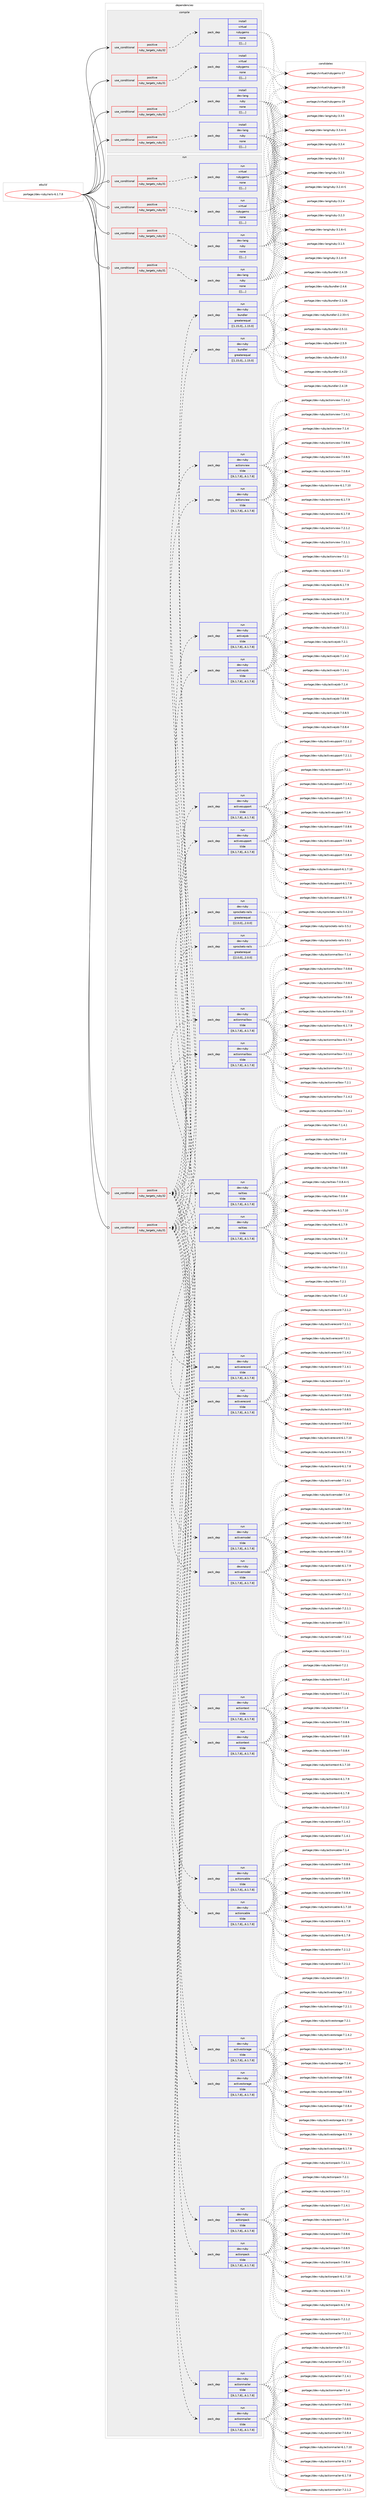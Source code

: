 digraph prolog {

# *************
# Graph options
# *************

newrank=true;
concentrate=true;
compound=true;
graph [rankdir=LR,fontname=Helvetica,fontsize=10,ranksep=1.5];#, ranksep=2.5, nodesep=0.2];
edge  [arrowhead=vee];
node  [fontname=Helvetica,fontsize=10];

# **********
# The ebuild
# **********

subgraph cluster_leftcol {
color=gray;
label=<<i>ebuild</i>>;
id [label="portage://dev-ruby/rails-6.1.7.8", color=red, width=4, href="../dev-ruby/rails-6.1.7.8.svg"];
}

# ****************
# The dependencies
# ****************

subgraph cluster_midcol {
color=gray;
label=<<i>dependencies</i>>;
subgraph cluster_compile {
fillcolor="#eeeeee";
style=filled;
label=<<i>compile</i>>;
subgraph cond57544 {
dependency206690 [label=<<TABLE BORDER="0" CELLBORDER="1" CELLSPACING="0" CELLPADDING="4"><TR><TD ROWSPAN="3" CELLPADDING="10">use_conditional</TD></TR><TR><TD>positive</TD></TR><TR><TD>ruby_targets_ruby31</TD></TR></TABLE>>, shape=none, color=red];
subgraph pack147711 {
dependency206737 [label=<<TABLE BORDER="0" CELLBORDER="1" CELLSPACING="0" CELLPADDING="4" WIDTH="220"><TR><TD ROWSPAN="6" CELLPADDING="30">pack_dep</TD></TR><TR><TD WIDTH="110">install</TD></TR><TR><TD>dev-lang</TD></TR><TR><TD>ruby</TD></TR><TR><TD>none</TD></TR><TR><TD>[[],,,,]</TD></TR></TABLE>>, shape=none, color=blue];
}
dependency206690:e -> dependency206737:w [weight=20,style="dashed",arrowhead="vee"];
}
id:e -> dependency206690:w [weight=20,style="solid",arrowhead="vee"];
subgraph cond57604 {
dependency206827 [label=<<TABLE BORDER="0" CELLBORDER="1" CELLSPACING="0" CELLPADDING="4"><TR><TD ROWSPAN="3" CELLPADDING="10">use_conditional</TD></TR><TR><TD>positive</TD></TR><TR><TD>ruby_targets_ruby31</TD></TR></TABLE>>, shape=none, color=red];
subgraph pack147772 {
dependency206844 [label=<<TABLE BORDER="0" CELLBORDER="1" CELLSPACING="0" CELLPADDING="4" WIDTH="220"><TR><TD ROWSPAN="6" CELLPADDING="30">pack_dep</TD></TR><TR><TD WIDTH="110">install</TD></TR><TR><TD>virtual</TD></TR><TR><TD>rubygems</TD></TR><TR><TD>none</TD></TR><TR><TD>[[],,,,]</TD></TR></TABLE>>, shape=none, color=blue];
}
dependency206827:e -> dependency206844:w [weight=20,style="dashed",arrowhead="vee"];
}
id:e -> dependency206827:w [weight=20,style="solid",arrowhead="vee"];
subgraph cond57636 {
dependency206918 [label=<<TABLE BORDER="0" CELLBORDER="1" CELLSPACING="0" CELLPADDING="4"><TR><TD ROWSPAN="3" CELLPADDING="10">use_conditional</TD></TR><TR><TD>positive</TD></TR><TR><TD>ruby_targets_ruby32</TD></TR></TABLE>>, shape=none, color=red];
subgraph pack147825 {
dependency206953 [label=<<TABLE BORDER="0" CELLBORDER="1" CELLSPACING="0" CELLPADDING="4" WIDTH="220"><TR><TD ROWSPAN="6" CELLPADDING="30">pack_dep</TD></TR><TR><TD WIDTH="110">install</TD></TR><TR><TD>dev-lang</TD></TR><TR><TD>ruby</TD></TR><TR><TD>none</TD></TR><TR><TD>[[],,,,]</TD></TR></TABLE>>, shape=none, color=blue];
}
dependency206918:e -> dependency206953:w [weight=20,style="dashed",arrowhead="vee"];
}
id:e -> dependency206918:w [weight=20,style="solid",arrowhead="vee"];
subgraph cond57684 {
dependency207026 [label=<<TABLE BORDER="0" CELLBORDER="1" CELLSPACING="0" CELLPADDING="4"><TR><TD ROWSPAN="3" CELLPADDING="10">use_conditional</TD></TR><TR><TD>positive</TD></TR><TR><TD>ruby_targets_ruby32</TD></TR></TABLE>>, shape=none, color=red];
subgraph pack147932 {
dependency207111 [label=<<TABLE BORDER="0" CELLBORDER="1" CELLSPACING="0" CELLPADDING="4" WIDTH="220"><TR><TD ROWSPAN="6" CELLPADDING="30">pack_dep</TD></TR><TR><TD WIDTH="110">install</TD></TR><TR><TD>virtual</TD></TR><TR><TD>rubygems</TD></TR><TR><TD>none</TD></TR><TR><TD>[[],,,,]</TD></TR></TABLE>>, shape=none, color=blue];
}
dependency207026:e -> dependency207111:w [weight=20,style="dashed",arrowhead="vee"];
}
id:e -> dependency207026:w [weight=20,style="solid",arrowhead="vee"];
}
subgraph cluster_compileandrun {
fillcolor="#eeeeee";
style=filled;
label=<<i>compile and run</i>>;
}
subgraph cluster_run {
fillcolor="#eeeeee";
style=filled;
label=<<i>run</i>>;
subgraph cond57754 {
dependency207160 [label=<<TABLE BORDER="0" CELLBORDER="1" CELLSPACING="0" CELLPADDING="4"><TR><TD ROWSPAN="3" CELLPADDING="10">use_conditional</TD></TR><TR><TD>positive</TD></TR><TR><TD>ruby_targets_ruby31</TD></TR></TABLE>>, shape=none, color=red];
subgraph pack147978 {
dependency207189 [label=<<TABLE BORDER="0" CELLBORDER="1" CELLSPACING="0" CELLPADDING="4" WIDTH="220"><TR><TD ROWSPAN="6" CELLPADDING="30">pack_dep</TD></TR><TR><TD WIDTH="110">run</TD></TR><TR><TD>dev-lang</TD></TR><TR><TD>ruby</TD></TR><TR><TD>none</TD></TR><TR><TD>[[],,,,]</TD></TR></TABLE>>, shape=none, color=blue];
}
dependency207160:e -> dependency207189:w [weight=20,style="dashed",arrowhead="vee"];
}
id:e -> dependency207160:w [weight=20,style="solid",arrowhead="odot"];
subgraph cond57768 {
dependency207193 [label=<<TABLE BORDER="0" CELLBORDER="1" CELLSPACING="0" CELLPADDING="4"><TR><TD ROWSPAN="3" CELLPADDING="10">use_conditional</TD></TR><TR><TD>positive</TD></TR><TR><TD>ruby_targets_ruby31</TD></TR></TABLE>>, shape=none, color=red];
subgraph pack147997 {
dependency207222 [label=<<TABLE BORDER="0" CELLBORDER="1" CELLSPACING="0" CELLPADDING="4" WIDTH="220"><TR><TD ROWSPAN="6" CELLPADDING="30">pack_dep</TD></TR><TR><TD WIDTH="110">run</TD></TR><TR><TD>dev-ruby</TD></TR><TR><TD>actioncable</TD></TR><TR><TD>tilde</TD></TR><TR><TD>[[6,1,7,8],,,6.1.7.8]</TD></TR></TABLE>>, shape=none, color=blue];
}
dependency207193:e -> dependency207222:w [weight=20,style="dashed",arrowhead="vee"];
subgraph pack148003 {
dependency207232 [label=<<TABLE BORDER="0" CELLBORDER="1" CELLSPACING="0" CELLPADDING="4" WIDTH="220"><TR><TD ROWSPAN="6" CELLPADDING="30">pack_dep</TD></TR><TR><TD WIDTH="110">run</TD></TR><TR><TD>dev-ruby</TD></TR><TR><TD>actionmailbox</TD></TR><TR><TD>tilde</TD></TR><TR><TD>[[6,1,7,8],,,6.1.7.8]</TD></TR></TABLE>>, shape=none, color=blue];
}
dependency207193:e -> dependency207232:w [weight=20,style="dashed",arrowhead="vee"];
subgraph pack148008 {
dependency207276 [label=<<TABLE BORDER="0" CELLBORDER="1" CELLSPACING="0" CELLPADDING="4" WIDTH="220"><TR><TD ROWSPAN="6" CELLPADDING="30">pack_dep</TD></TR><TR><TD WIDTH="110">run</TD></TR><TR><TD>dev-ruby</TD></TR><TR><TD>actionmailer</TD></TR><TR><TD>tilde</TD></TR><TR><TD>[[6,1,7,8],,,6.1.7.8]</TD></TR></TABLE>>, shape=none, color=blue];
}
dependency207193:e -> dependency207276:w [weight=20,style="dashed",arrowhead="vee"];
subgraph pack148040 {
dependency207284 [label=<<TABLE BORDER="0" CELLBORDER="1" CELLSPACING="0" CELLPADDING="4" WIDTH="220"><TR><TD ROWSPAN="6" CELLPADDING="30">pack_dep</TD></TR><TR><TD WIDTH="110">run</TD></TR><TR><TD>dev-ruby</TD></TR><TR><TD>actionpack</TD></TR><TR><TD>tilde</TD></TR><TR><TD>[[6,1,7,8],,,6.1.7.8]</TD></TR></TABLE>>, shape=none, color=blue];
}
dependency207193:e -> dependency207284:w [weight=20,style="dashed",arrowhead="vee"];
subgraph pack148044 {
dependency207304 [label=<<TABLE BORDER="0" CELLBORDER="1" CELLSPACING="0" CELLPADDING="4" WIDTH="220"><TR><TD ROWSPAN="6" CELLPADDING="30">pack_dep</TD></TR><TR><TD WIDTH="110">run</TD></TR><TR><TD>dev-ruby</TD></TR><TR><TD>actiontext</TD></TR><TR><TD>tilde</TD></TR><TR><TD>[[6,1,7,8],,,6.1.7.8]</TD></TR></TABLE>>, shape=none, color=blue];
}
dependency207193:e -> dependency207304:w [weight=20,style="dashed",arrowhead="vee"];
subgraph pack148058 {
dependency207308 [label=<<TABLE BORDER="0" CELLBORDER="1" CELLSPACING="0" CELLPADDING="4" WIDTH="220"><TR><TD ROWSPAN="6" CELLPADDING="30">pack_dep</TD></TR><TR><TD WIDTH="110">run</TD></TR><TR><TD>dev-ruby</TD></TR><TR><TD>actionview</TD></TR><TR><TD>tilde</TD></TR><TR><TD>[[6,1,7,8],,,6.1.7.8]</TD></TR></TABLE>>, shape=none, color=blue];
}
dependency207193:e -> dependency207308:w [weight=20,style="dashed",arrowhead="vee"];
subgraph pack148060 {
dependency207330 [label=<<TABLE BORDER="0" CELLBORDER="1" CELLSPACING="0" CELLPADDING="4" WIDTH="220"><TR><TD ROWSPAN="6" CELLPADDING="30">pack_dep</TD></TR><TR><TD WIDTH="110">run</TD></TR><TR><TD>dev-ruby</TD></TR><TR><TD>activejob</TD></TR><TR><TD>tilde</TD></TR><TR><TD>[[6,1,7,8],,,6.1.7.8]</TD></TR></TABLE>>, shape=none, color=blue];
}
dependency207193:e -> dependency207330:w [weight=20,style="dashed",arrowhead="vee"];
subgraph pack148073 {
dependency207390 [label=<<TABLE BORDER="0" CELLBORDER="1" CELLSPACING="0" CELLPADDING="4" WIDTH="220"><TR><TD ROWSPAN="6" CELLPADDING="30">pack_dep</TD></TR><TR><TD WIDTH="110">run</TD></TR><TR><TD>dev-ruby</TD></TR><TR><TD>activemodel</TD></TR><TR><TD>tilde</TD></TR><TR><TD>[[6,1,7,8],,,6.1.7.8]</TD></TR></TABLE>>, shape=none, color=blue];
}
dependency207193:e -> dependency207390:w [weight=20,style="dashed",arrowhead="vee"];
subgraph pack148110 {
dependency207394 [label=<<TABLE BORDER="0" CELLBORDER="1" CELLSPACING="0" CELLPADDING="4" WIDTH="220"><TR><TD ROWSPAN="6" CELLPADDING="30">pack_dep</TD></TR><TR><TD WIDTH="110">run</TD></TR><TR><TD>dev-ruby</TD></TR><TR><TD>activerecord</TD></TR><TR><TD>tilde</TD></TR><TR><TD>[[6,1,7,8],,,6.1.7.8]</TD></TR></TABLE>>, shape=none, color=blue];
}
dependency207193:e -> dependency207394:w [weight=20,style="dashed",arrowhead="vee"];
subgraph pack148138 {
dependency207432 [label=<<TABLE BORDER="0" CELLBORDER="1" CELLSPACING="0" CELLPADDING="4" WIDTH="220"><TR><TD ROWSPAN="6" CELLPADDING="30">pack_dep</TD></TR><TR><TD WIDTH="110">run</TD></TR><TR><TD>dev-ruby</TD></TR><TR><TD>activestorage</TD></TR><TR><TD>tilde</TD></TR><TR><TD>[[6,1,7,8],,,6.1.7.8]</TD></TR></TABLE>>, shape=none, color=blue];
}
dependency207193:e -> dependency207432:w [weight=20,style="dashed",arrowhead="vee"];
subgraph pack148142 {
dependency207504 [label=<<TABLE BORDER="0" CELLBORDER="1" CELLSPACING="0" CELLPADDING="4" WIDTH="220"><TR><TD ROWSPAN="6" CELLPADDING="30">pack_dep</TD></TR><TR><TD WIDTH="110">run</TD></TR><TR><TD>dev-ruby</TD></TR><TR><TD>activesupport</TD></TR><TR><TD>tilde</TD></TR><TR><TD>[[6,1,7,8],,,6.1.7.8]</TD></TR></TABLE>>, shape=none, color=blue];
}
dependency207193:e -> dependency207504:w [weight=20,style="dashed",arrowhead="vee"];
subgraph pack148189 {
dependency207525 [label=<<TABLE BORDER="0" CELLBORDER="1" CELLSPACING="0" CELLPADDING="4" WIDTH="220"><TR><TD ROWSPAN="6" CELLPADDING="30">pack_dep</TD></TR><TR><TD WIDTH="110">run</TD></TR><TR><TD>dev-ruby</TD></TR><TR><TD>railties</TD></TR><TR><TD>tilde</TD></TR><TR><TD>[[6,1,7,8],,,6.1.7.8]</TD></TR></TABLE>>, shape=none, color=blue];
}
dependency207193:e -> dependency207525:w [weight=20,style="dashed",arrowhead="vee"];
subgraph pack148219 {
dependency207549 [label=<<TABLE BORDER="0" CELLBORDER="1" CELLSPACING="0" CELLPADDING="4" WIDTH="220"><TR><TD ROWSPAN="6" CELLPADDING="30">pack_dep</TD></TR><TR><TD WIDTH="110">run</TD></TR><TR><TD>dev-ruby</TD></TR><TR><TD>bundler</TD></TR><TR><TD>greaterequal</TD></TR><TR><TD>[[1,15,0],,,1.15.0]</TD></TR></TABLE>>, shape=none, color=blue];
}
dependency207193:e -> dependency207549:w [weight=20,style="dashed",arrowhead="vee"];
subgraph pack148222 {
dependency207552 [label=<<TABLE BORDER="0" CELLBORDER="1" CELLSPACING="0" CELLPADDING="4" WIDTH="220"><TR><TD ROWSPAN="6" CELLPADDING="30">pack_dep</TD></TR><TR><TD WIDTH="110">run</TD></TR><TR><TD>dev-ruby</TD></TR><TR><TD>sprockets-rails</TD></TR><TR><TD>greaterequal</TD></TR><TR><TD>[[2,0,0],,,2.0.0]</TD></TR></TABLE>>, shape=none, color=blue];
}
dependency207193:e -> dependency207552:w [weight=20,style="dashed",arrowhead="vee"];
}
id:e -> dependency207193:w [weight=20,style="solid",arrowhead="odot"];
subgraph cond57898 {
dependency207570 [label=<<TABLE BORDER="0" CELLBORDER="1" CELLSPACING="0" CELLPADDING="4"><TR><TD ROWSPAN="3" CELLPADDING="10">use_conditional</TD></TR><TR><TD>positive</TD></TR><TR><TD>ruby_targets_ruby31</TD></TR></TABLE>>, shape=none, color=red];
subgraph pack148246 {
dependency207597 [label=<<TABLE BORDER="0" CELLBORDER="1" CELLSPACING="0" CELLPADDING="4" WIDTH="220"><TR><TD ROWSPAN="6" CELLPADDING="30">pack_dep</TD></TR><TR><TD WIDTH="110">run</TD></TR><TR><TD>virtual</TD></TR><TR><TD>rubygems</TD></TR><TR><TD>none</TD></TR><TR><TD>[[],,,,]</TD></TR></TABLE>>, shape=none, color=blue];
}
dependency207570:e -> dependency207597:w [weight=20,style="dashed",arrowhead="vee"];
}
id:e -> dependency207570:w [weight=20,style="solid",arrowhead="odot"];
subgraph cond57908 {
dependency207603 [label=<<TABLE BORDER="0" CELLBORDER="1" CELLSPACING="0" CELLPADDING="4"><TR><TD ROWSPAN="3" CELLPADDING="10">use_conditional</TD></TR><TR><TD>positive</TD></TR><TR><TD>ruby_targets_ruby32</TD></TR></TABLE>>, shape=none, color=red];
subgraph pack148264 {
dependency207622 [label=<<TABLE BORDER="0" CELLBORDER="1" CELLSPACING="0" CELLPADDING="4" WIDTH="220"><TR><TD ROWSPAN="6" CELLPADDING="30">pack_dep</TD></TR><TR><TD WIDTH="110">run</TD></TR><TR><TD>dev-lang</TD></TR><TR><TD>ruby</TD></TR><TR><TD>none</TD></TR><TR><TD>[[],,,,]</TD></TR></TABLE>>, shape=none, color=blue];
}
dependency207603:e -> dependency207622:w [weight=20,style="dashed",arrowhead="vee"];
}
id:e -> dependency207603:w [weight=20,style="solid",arrowhead="odot"];
subgraph cond57914 {
dependency207636 [label=<<TABLE BORDER="0" CELLBORDER="1" CELLSPACING="0" CELLPADDING="4"><TR><TD ROWSPAN="3" CELLPADDING="10">use_conditional</TD></TR><TR><TD>positive</TD></TR><TR><TD>ruby_targets_ruby32</TD></TR></TABLE>>, shape=none, color=red];
subgraph pack148342 {
dependency207747 [label=<<TABLE BORDER="0" CELLBORDER="1" CELLSPACING="0" CELLPADDING="4" WIDTH="220"><TR><TD ROWSPAN="6" CELLPADDING="30">pack_dep</TD></TR><TR><TD WIDTH="110">run</TD></TR><TR><TD>dev-ruby</TD></TR><TR><TD>actioncable</TD></TR><TR><TD>tilde</TD></TR><TR><TD>[[6,1,7,8],,,6.1.7.8]</TD></TR></TABLE>>, shape=none, color=blue];
}
dependency207636:e -> dependency207747:w [weight=20,style="dashed",arrowhead="vee"];
subgraph pack148350 {
dependency207761 [label=<<TABLE BORDER="0" CELLBORDER="1" CELLSPACING="0" CELLPADDING="4" WIDTH="220"><TR><TD ROWSPAN="6" CELLPADDING="30">pack_dep</TD></TR><TR><TD WIDTH="110">run</TD></TR><TR><TD>dev-ruby</TD></TR><TR><TD>actionmailbox</TD></TR><TR><TD>tilde</TD></TR><TR><TD>[[6,1,7,8],,,6.1.7.8]</TD></TR></TABLE>>, shape=none, color=blue];
}
dependency207636:e -> dependency207761:w [weight=20,style="dashed",arrowhead="vee"];
subgraph pack148357 {
dependency207774 [label=<<TABLE BORDER="0" CELLBORDER="1" CELLSPACING="0" CELLPADDING="4" WIDTH="220"><TR><TD ROWSPAN="6" CELLPADDING="30">pack_dep</TD></TR><TR><TD WIDTH="110">run</TD></TR><TR><TD>dev-ruby</TD></TR><TR><TD>actionmailer</TD></TR><TR><TD>tilde</TD></TR><TR><TD>[[6,1,7,8],,,6.1.7.8]</TD></TR></TABLE>>, shape=none, color=blue];
}
dependency207636:e -> dependency207774:w [weight=20,style="dashed",arrowhead="vee"];
subgraph pack148411 {
dependency207872 [label=<<TABLE BORDER="0" CELLBORDER="1" CELLSPACING="0" CELLPADDING="4" WIDTH="220"><TR><TD ROWSPAN="6" CELLPADDING="30">pack_dep</TD></TR><TR><TD WIDTH="110">run</TD></TR><TR><TD>dev-ruby</TD></TR><TR><TD>actionpack</TD></TR><TR><TD>tilde</TD></TR><TR><TD>[[6,1,7,8],,,6.1.7.8]</TD></TR></TABLE>>, shape=none, color=blue];
}
dependency207636:e -> dependency207872:w [weight=20,style="dashed",arrowhead="vee"];
subgraph pack148460 {
dependency207919 [label=<<TABLE BORDER="0" CELLBORDER="1" CELLSPACING="0" CELLPADDING="4" WIDTH="220"><TR><TD ROWSPAN="6" CELLPADDING="30">pack_dep</TD></TR><TR><TD WIDTH="110">run</TD></TR><TR><TD>dev-ruby</TD></TR><TR><TD>actiontext</TD></TR><TR><TD>tilde</TD></TR><TR><TD>[[6,1,7,8],,,6.1.7.8]</TD></TR></TABLE>>, shape=none, color=blue];
}
dependency207636:e -> dependency207919:w [weight=20,style="dashed",arrowhead="vee"];
subgraph pack148473 {
dependency207942 [label=<<TABLE BORDER="0" CELLBORDER="1" CELLSPACING="0" CELLPADDING="4" WIDTH="220"><TR><TD ROWSPAN="6" CELLPADDING="30">pack_dep</TD></TR><TR><TD WIDTH="110">run</TD></TR><TR><TD>dev-ruby</TD></TR><TR><TD>actionview</TD></TR><TR><TD>tilde</TD></TR><TR><TD>[[6,1,7,8],,,6.1.7.8]</TD></TR></TABLE>>, shape=none, color=blue];
}
dependency207636:e -> dependency207942:w [weight=20,style="dashed",arrowhead="vee"];
subgraph pack148477 {
dependency207947 [label=<<TABLE BORDER="0" CELLBORDER="1" CELLSPACING="0" CELLPADDING="4" WIDTH="220"><TR><TD ROWSPAN="6" CELLPADDING="30">pack_dep</TD></TR><TR><TD WIDTH="110">run</TD></TR><TR><TD>dev-ruby</TD></TR><TR><TD>activejob</TD></TR><TR><TD>tilde</TD></TR><TR><TD>[[6,1,7,8],,,6.1.7.8]</TD></TR></TABLE>>, shape=none, color=blue];
}
dependency207636:e -> dependency207947:w [weight=20,style="dashed",arrowhead="vee"];
subgraph pack148495 {
dependency207996 [label=<<TABLE BORDER="0" CELLBORDER="1" CELLSPACING="0" CELLPADDING="4" WIDTH="220"><TR><TD ROWSPAN="6" CELLPADDING="30">pack_dep</TD></TR><TR><TD WIDTH="110">run</TD></TR><TR><TD>dev-ruby</TD></TR><TR><TD>activemodel</TD></TR><TR><TD>tilde</TD></TR><TR><TD>[[6,1,7,8],,,6.1.7.8]</TD></TR></TABLE>>, shape=none, color=blue];
}
dependency207636:e -> dependency207996:w [weight=20,style="dashed",arrowhead="vee"];
subgraph pack148556 {
dependency208115 [label=<<TABLE BORDER="0" CELLBORDER="1" CELLSPACING="0" CELLPADDING="4" WIDTH="220"><TR><TD ROWSPAN="6" CELLPADDING="30">pack_dep</TD></TR><TR><TD WIDTH="110">run</TD></TR><TR><TD>dev-ruby</TD></TR><TR><TD>activerecord</TD></TR><TR><TD>tilde</TD></TR><TR><TD>[[6,1,7,8],,,6.1.7.8]</TD></TR></TABLE>>, shape=none, color=blue];
}
dependency207636:e -> dependency208115:w [weight=20,style="dashed",arrowhead="vee"];
subgraph pack148595 {
dependency208170 [label=<<TABLE BORDER="0" CELLBORDER="1" CELLSPACING="0" CELLPADDING="4" WIDTH="220"><TR><TD ROWSPAN="6" CELLPADDING="30">pack_dep</TD></TR><TR><TD WIDTH="110">run</TD></TR><TR><TD>dev-ruby</TD></TR><TR><TD>activestorage</TD></TR><TR><TD>tilde</TD></TR><TR><TD>[[6,1,7,8],,,6.1.7.8]</TD></TR></TABLE>>, shape=none, color=blue];
}
dependency207636:e -> dependency208170:w [weight=20,style="dashed",arrowhead="vee"];
subgraph pack148640 {
dependency208266 [label=<<TABLE BORDER="0" CELLBORDER="1" CELLSPACING="0" CELLPADDING="4" WIDTH="220"><TR><TD ROWSPAN="6" CELLPADDING="30">pack_dep</TD></TR><TR><TD WIDTH="110">run</TD></TR><TR><TD>dev-ruby</TD></TR><TR><TD>activesupport</TD></TR><TR><TD>tilde</TD></TR><TR><TD>[[6,1,7,8],,,6.1.7.8]</TD></TR></TABLE>>, shape=none, color=blue];
}
dependency207636:e -> dependency208266:w [weight=20,style="dashed",arrowhead="vee"];
subgraph pack148688 {
dependency208298 [label=<<TABLE BORDER="0" CELLBORDER="1" CELLSPACING="0" CELLPADDING="4" WIDTH="220"><TR><TD ROWSPAN="6" CELLPADDING="30">pack_dep</TD></TR><TR><TD WIDTH="110">run</TD></TR><TR><TD>dev-ruby</TD></TR><TR><TD>railties</TD></TR><TR><TD>tilde</TD></TR><TR><TD>[[6,1,7,8],,,6.1.7.8]</TD></TR></TABLE>>, shape=none, color=blue];
}
dependency207636:e -> dependency208298:w [weight=20,style="dashed",arrowhead="vee"];
subgraph pack148705 {
dependency208308 [label=<<TABLE BORDER="0" CELLBORDER="1" CELLSPACING="0" CELLPADDING="4" WIDTH="220"><TR><TD ROWSPAN="6" CELLPADDING="30">pack_dep</TD></TR><TR><TD WIDTH="110">run</TD></TR><TR><TD>dev-ruby</TD></TR><TR><TD>bundler</TD></TR><TR><TD>greaterequal</TD></TR><TR><TD>[[1,15,0],,,1.15.0]</TD></TR></TABLE>>, shape=none, color=blue];
}
dependency207636:e -> dependency208308:w [weight=20,style="dashed",arrowhead="vee"];
subgraph pack148709 {
dependency208315 [label=<<TABLE BORDER="0" CELLBORDER="1" CELLSPACING="0" CELLPADDING="4" WIDTH="220"><TR><TD ROWSPAN="6" CELLPADDING="30">pack_dep</TD></TR><TR><TD WIDTH="110">run</TD></TR><TR><TD>dev-ruby</TD></TR><TR><TD>sprockets-rails</TD></TR><TR><TD>greaterequal</TD></TR><TR><TD>[[2,0,0],,,2.0.0]</TD></TR></TABLE>>, shape=none, color=blue];
}
dependency207636:e -> dependency208315:w [weight=20,style="dashed",arrowhead="vee"];
}
id:e -> dependency207636:w [weight=20,style="solid",arrowhead="odot"];
subgraph cond58174 {
dependency208353 [label=<<TABLE BORDER="0" CELLBORDER="1" CELLSPACING="0" CELLPADDING="4"><TR><TD ROWSPAN="3" CELLPADDING="10">use_conditional</TD></TR><TR><TD>positive</TD></TR><TR><TD>ruby_targets_ruby32</TD></TR></TABLE>>, shape=none, color=red];
subgraph pack148743 {
dependency208358 [label=<<TABLE BORDER="0" CELLBORDER="1" CELLSPACING="0" CELLPADDING="4" WIDTH="220"><TR><TD ROWSPAN="6" CELLPADDING="30">pack_dep</TD></TR><TR><TD WIDTH="110">run</TD></TR><TR><TD>virtual</TD></TR><TR><TD>rubygems</TD></TR><TR><TD>none</TD></TR><TR><TD>[[],,,,]</TD></TR></TABLE>>, shape=none, color=blue];
}
dependency208353:e -> dependency208358:w [weight=20,style="dashed",arrowhead="vee"];
}
id:e -> dependency208353:w [weight=20,style="solid",arrowhead="odot"];
}
}

# **************
# The candidates
# **************

subgraph cluster_choices {
rank=same;
color=gray;
label=<<i>candidates</i>>;

subgraph choice147899 {
color=black;
nodesep=1;
choice10010111845108971101034711411798121455146514653 [label="portage://dev-lang/ruby-3.3.5", color=red, width=4,href="../dev-lang/ruby-3.3.5.svg"];
choice100101118451089711010347114117981214551465146524511449 [label="portage://dev-lang/ruby-3.3.4-r1", color=red, width=4,href="../dev-lang/ruby-3.3.4-r1.svg"];
choice10010111845108971101034711411798121455146514652 [label="portage://dev-lang/ruby-3.3.4", color=red, width=4,href="../dev-lang/ruby-3.3.4.svg"];
choice10010111845108971101034711411798121455146514650 [label="portage://dev-lang/ruby-3.3.2", color=red, width=4,href="../dev-lang/ruby-3.3.2.svg"];
choice10010111845108971101034711411798121455146504653 [label="portage://dev-lang/ruby-3.2.5", color=red, width=4,href="../dev-lang/ruby-3.2.5.svg"];
choice100101118451089711010347114117981214551465046524511449 [label="portage://dev-lang/ruby-3.2.4-r1", color=red, width=4,href="../dev-lang/ruby-3.2.4-r1.svg"];
choice10010111845108971101034711411798121455146504652 [label="portage://dev-lang/ruby-3.2.4", color=red, width=4,href="../dev-lang/ruby-3.2.4.svg"];
choice10010111845108971101034711411798121455146504651 [label="portage://dev-lang/ruby-3.2.3", color=red, width=4,href="../dev-lang/ruby-3.2.3.svg"];
choice100101118451089711010347114117981214551464946544511449 [label="portage://dev-lang/ruby-3.1.6-r1", color=red, width=4,href="../dev-lang/ruby-3.1.6-r1.svg"];
choice10010111845108971101034711411798121455146494653 [label="portage://dev-lang/ruby-3.1.5", color=red, width=4,href="../dev-lang/ruby-3.1.5.svg"];
choice100101118451089711010347114117981214551464946524511451 [label="portage://dev-lang/ruby-3.1.4-r3", color=red, width=4,href="../dev-lang/ruby-3.1.4-r3.svg"];
dependency206737:e -> choice10010111845108971101034711411798121455146514653:w [style=dotted,weight="100"];
dependency206737:e -> choice100101118451089711010347114117981214551465146524511449:w [style=dotted,weight="100"];
dependency206737:e -> choice10010111845108971101034711411798121455146514652:w [style=dotted,weight="100"];
dependency206737:e -> choice10010111845108971101034711411798121455146514650:w [style=dotted,weight="100"];
dependency206737:e -> choice10010111845108971101034711411798121455146504653:w [style=dotted,weight="100"];
dependency206737:e -> choice100101118451089711010347114117981214551465046524511449:w [style=dotted,weight="100"];
dependency206737:e -> choice10010111845108971101034711411798121455146504652:w [style=dotted,weight="100"];
dependency206737:e -> choice10010111845108971101034711411798121455146504651:w [style=dotted,weight="100"];
dependency206737:e -> choice100101118451089711010347114117981214551464946544511449:w [style=dotted,weight="100"];
dependency206737:e -> choice10010111845108971101034711411798121455146494653:w [style=dotted,weight="100"];
dependency206737:e -> choice100101118451089711010347114117981214551464946524511451:w [style=dotted,weight="100"];
}
subgraph choice147914 {
color=black;
nodesep=1;
choice118105114116117971084711411798121103101109115455048 [label="portage://virtual/rubygems-20", color=red, width=4,href="../virtual/rubygems-20.svg"];
choice118105114116117971084711411798121103101109115454957 [label="portage://virtual/rubygems-19", color=red, width=4,href="../virtual/rubygems-19.svg"];
choice118105114116117971084711411798121103101109115454955 [label="portage://virtual/rubygems-17", color=red, width=4,href="../virtual/rubygems-17.svg"];
dependency206844:e -> choice118105114116117971084711411798121103101109115455048:w [style=dotted,weight="100"];
dependency206844:e -> choice118105114116117971084711411798121103101109115454957:w [style=dotted,weight="100"];
dependency206844:e -> choice118105114116117971084711411798121103101109115454955:w [style=dotted,weight="100"];
}
subgraph choice147918 {
color=black;
nodesep=1;
choice10010111845108971101034711411798121455146514653 [label="portage://dev-lang/ruby-3.3.5", color=red, width=4,href="../dev-lang/ruby-3.3.5.svg"];
choice100101118451089711010347114117981214551465146524511449 [label="portage://dev-lang/ruby-3.3.4-r1", color=red, width=4,href="../dev-lang/ruby-3.3.4-r1.svg"];
choice10010111845108971101034711411798121455146514652 [label="portage://dev-lang/ruby-3.3.4", color=red, width=4,href="../dev-lang/ruby-3.3.4.svg"];
choice10010111845108971101034711411798121455146514650 [label="portage://dev-lang/ruby-3.3.2", color=red, width=4,href="../dev-lang/ruby-3.3.2.svg"];
choice10010111845108971101034711411798121455146504653 [label="portage://dev-lang/ruby-3.2.5", color=red, width=4,href="../dev-lang/ruby-3.2.5.svg"];
choice100101118451089711010347114117981214551465046524511449 [label="portage://dev-lang/ruby-3.2.4-r1", color=red, width=4,href="../dev-lang/ruby-3.2.4-r1.svg"];
choice10010111845108971101034711411798121455146504652 [label="portage://dev-lang/ruby-3.2.4", color=red, width=4,href="../dev-lang/ruby-3.2.4.svg"];
choice10010111845108971101034711411798121455146504651 [label="portage://dev-lang/ruby-3.2.3", color=red, width=4,href="../dev-lang/ruby-3.2.3.svg"];
choice100101118451089711010347114117981214551464946544511449 [label="portage://dev-lang/ruby-3.1.6-r1", color=red, width=4,href="../dev-lang/ruby-3.1.6-r1.svg"];
choice10010111845108971101034711411798121455146494653 [label="portage://dev-lang/ruby-3.1.5", color=red, width=4,href="../dev-lang/ruby-3.1.5.svg"];
choice100101118451089711010347114117981214551464946524511451 [label="portage://dev-lang/ruby-3.1.4-r3", color=red, width=4,href="../dev-lang/ruby-3.1.4-r3.svg"];
dependency206953:e -> choice10010111845108971101034711411798121455146514653:w [style=dotted,weight="100"];
dependency206953:e -> choice100101118451089711010347114117981214551465146524511449:w [style=dotted,weight="100"];
dependency206953:e -> choice10010111845108971101034711411798121455146514652:w [style=dotted,weight="100"];
dependency206953:e -> choice10010111845108971101034711411798121455146514650:w [style=dotted,weight="100"];
dependency206953:e -> choice10010111845108971101034711411798121455146504653:w [style=dotted,weight="100"];
dependency206953:e -> choice100101118451089711010347114117981214551465046524511449:w [style=dotted,weight="100"];
dependency206953:e -> choice10010111845108971101034711411798121455146504652:w [style=dotted,weight="100"];
dependency206953:e -> choice10010111845108971101034711411798121455146504651:w [style=dotted,weight="100"];
dependency206953:e -> choice100101118451089711010347114117981214551464946544511449:w [style=dotted,weight="100"];
dependency206953:e -> choice10010111845108971101034711411798121455146494653:w [style=dotted,weight="100"];
dependency206953:e -> choice100101118451089711010347114117981214551464946524511451:w [style=dotted,weight="100"];
}
subgraph choice147923 {
color=black;
nodesep=1;
choice118105114116117971084711411798121103101109115455048 [label="portage://virtual/rubygems-20", color=red, width=4,href="../virtual/rubygems-20.svg"];
choice118105114116117971084711411798121103101109115454957 [label="portage://virtual/rubygems-19", color=red, width=4,href="../virtual/rubygems-19.svg"];
choice118105114116117971084711411798121103101109115454955 [label="portage://virtual/rubygems-17", color=red, width=4,href="../virtual/rubygems-17.svg"];
dependency207111:e -> choice118105114116117971084711411798121103101109115455048:w [style=dotted,weight="100"];
dependency207111:e -> choice118105114116117971084711411798121103101109115454957:w [style=dotted,weight="100"];
dependency207111:e -> choice118105114116117971084711411798121103101109115454955:w [style=dotted,weight="100"];
}
subgraph choice147933 {
color=black;
nodesep=1;
choice10010111845108971101034711411798121455146514653 [label="portage://dev-lang/ruby-3.3.5", color=red, width=4,href="../dev-lang/ruby-3.3.5.svg"];
choice100101118451089711010347114117981214551465146524511449 [label="portage://dev-lang/ruby-3.3.4-r1", color=red, width=4,href="../dev-lang/ruby-3.3.4-r1.svg"];
choice10010111845108971101034711411798121455146514652 [label="portage://dev-lang/ruby-3.3.4", color=red, width=4,href="../dev-lang/ruby-3.3.4.svg"];
choice10010111845108971101034711411798121455146514650 [label="portage://dev-lang/ruby-3.3.2", color=red, width=4,href="../dev-lang/ruby-3.3.2.svg"];
choice10010111845108971101034711411798121455146504653 [label="portage://dev-lang/ruby-3.2.5", color=red, width=4,href="../dev-lang/ruby-3.2.5.svg"];
choice100101118451089711010347114117981214551465046524511449 [label="portage://dev-lang/ruby-3.2.4-r1", color=red, width=4,href="../dev-lang/ruby-3.2.4-r1.svg"];
choice10010111845108971101034711411798121455146504652 [label="portage://dev-lang/ruby-3.2.4", color=red, width=4,href="../dev-lang/ruby-3.2.4.svg"];
choice10010111845108971101034711411798121455146504651 [label="portage://dev-lang/ruby-3.2.3", color=red, width=4,href="../dev-lang/ruby-3.2.3.svg"];
choice100101118451089711010347114117981214551464946544511449 [label="portage://dev-lang/ruby-3.1.6-r1", color=red, width=4,href="../dev-lang/ruby-3.1.6-r1.svg"];
choice10010111845108971101034711411798121455146494653 [label="portage://dev-lang/ruby-3.1.5", color=red, width=4,href="../dev-lang/ruby-3.1.5.svg"];
choice100101118451089711010347114117981214551464946524511451 [label="portage://dev-lang/ruby-3.1.4-r3", color=red, width=4,href="../dev-lang/ruby-3.1.4-r3.svg"];
dependency207189:e -> choice10010111845108971101034711411798121455146514653:w [style=dotted,weight="100"];
dependency207189:e -> choice100101118451089711010347114117981214551465146524511449:w [style=dotted,weight="100"];
dependency207189:e -> choice10010111845108971101034711411798121455146514652:w [style=dotted,weight="100"];
dependency207189:e -> choice10010111845108971101034711411798121455146514650:w [style=dotted,weight="100"];
dependency207189:e -> choice10010111845108971101034711411798121455146504653:w [style=dotted,weight="100"];
dependency207189:e -> choice100101118451089711010347114117981214551465046524511449:w [style=dotted,weight="100"];
dependency207189:e -> choice10010111845108971101034711411798121455146504652:w [style=dotted,weight="100"];
dependency207189:e -> choice10010111845108971101034711411798121455146504651:w [style=dotted,weight="100"];
dependency207189:e -> choice100101118451089711010347114117981214551464946544511449:w [style=dotted,weight="100"];
dependency207189:e -> choice10010111845108971101034711411798121455146494653:w [style=dotted,weight="100"];
dependency207189:e -> choice100101118451089711010347114117981214551464946524511451:w [style=dotted,weight="100"];
}
subgraph choice147965 {
color=black;
nodesep=1;
choice10010111845114117981214797991161051111109997981081014555465046494650 [label="portage://dev-ruby/actioncable-7.2.1.2", color=red, width=4,href="../dev-ruby/actioncable-7.2.1.2.svg"];
choice10010111845114117981214797991161051111109997981081014555465046494649 [label="portage://dev-ruby/actioncable-7.2.1.1", color=red, width=4,href="../dev-ruby/actioncable-7.2.1.1.svg"];
choice1001011184511411798121479799116105111110999798108101455546504649 [label="portage://dev-ruby/actioncable-7.2.1", color=red, width=4,href="../dev-ruby/actioncable-7.2.1.svg"];
choice10010111845114117981214797991161051111109997981081014555464946524650 [label="portage://dev-ruby/actioncable-7.1.4.2", color=red, width=4,href="../dev-ruby/actioncable-7.1.4.2.svg"];
choice10010111845114117981214797991161051111109997981081014555464946524649 [label="portage://dev-ruby/actioncable-7.1.4.1", color=red, width=4,href="../dev-ruby/actioncable-7.1.4.1.svg"];
choice1001011184511411798121479799116105111110999798108101455546494652 [label="portage://dev-ruby/actioncable-7.1.4", color=red, width=4,href="../dev-ruby/actioncable-7.1.4.svg"];
choice10010111845114117981214797991161051111109997981081014555464846564654 [label="portage://dev-ruby/actioncable-7.0.8.6", color=red, width=4,href="../dev-ruby/actioncable-7.0.8.6.svg"];
choice10010111845114117981214797991161051111109997981081014555464846564653 [label="portage://dev-ruby/actioncable-7.0.8.5", color=red, width=4,href="../dev-ruby/actioncable-7.0.8.5.svg"];
choice10010111845114117981214797991161051111109997981081014555464846564652 [label="portage://dev-ruby/actioncable-7.0.8.4", color=red, width=4,href="../dev-ruby/actioncable-7.0.8.4.svg"];
choice1001011184511411798121479799116105111110999798108101455446494655464948 [label="portage://dev-ruby/actioncable-6.1.7.10", color=red, width=4,href="../dev-ruby/actioncable-6.1.7.10.svg"];
choice10010111845114117981214797991161051111109997981081014554464946554657 [label="portage://dev-ruby/actioncable-6.1.7.9", color=red, width=4,href="../dev-ruby/actioncable-6.1.7.9.svg"];
choice10010111845114117981214797991161051111109997981081014554464946554656 [label="portage://dev-ruby/actioncable-6.1.7.8", color=red, width=4,href="../dev-ruby/actioncable-6.1.7.8.svg"];
dependency207222:e -> choice10010111845114117981214797991161051111109997981081014555465046494650:w [style=dotted,weight="100"];
dependency207222:e -> choice10010111845114117981214797991161051111109997981081014555465046494649:w [style=dotted,weight="100"];
dependency207222:e -> choice1001011184511411798121479799116105111110999798108101455546504649:w [style=dotted,weight="100"];
dependency207222:e -> choice10010111845114117981214797991161051111109997981081014555464946524650:w [style=dotted,weight="100"];
dependency207222:e -> choice10010111845114117981214797991161051111109997981081014555464946524649:w [style=dotted,weight="100"];
dependency207222:e -> choice1001011184511411798121479799116105111110999798108101455546494652:w [style=dotted,weight="100"];
dependency207222:e -> choice10010111845114117981214797991161051111109997981081014555464846564654:w [style=dotted,weight="100"];
dependency207222:e -> choice10010111845114117981214797991161051111109997981081014555464846564653:w [style=dotted,weight="100"];
dependency207222:e -> choice10010111845114117981214797991161051111109997981081014555464846564652:w [style=dotted,weight="100"];
dependency207222:e -> choice1001011184511411798121479799116105111110999798108101455446494655464948:w [style=dotted,weight="100"];
dependency207222:e -> choice10010111845114117981214797991161051111109997981081014554464946554657:w [style=dotted,weight="100"];
dependency207222:e -> choice10010111845114117981214797991161051111109997981081014554464946554656:w [style=dotted,weight="100"];
}
subgraph choice147974 {
color=black;
nodesep=1;
choice100101118451141179812147979911610511111010997105108981111204555465046494650 [label="portage://dev-ruby/actionmailbox-7.2.1.2", color=red, width=4,href="../dev-ruby/actionmailbox-7.2.1.2.svg"];
choice100101118451141179812147979911610511111010997105108981111204555465046494649 [label="portage://dev-ruby/actionmailbox-7.2.1.1", color=red, width=4,href="../dev-ruby/actionmailbox-7.2.1.1.svg"];
choice10010111845114117981214797991161051111101099710510898111120455546504649 [label="portage://dev-ruby/actionmailbox-7.2.1", color=red, width=4,href="../dev-ruby/actionmailbox-7.2.1.svg"];
choice100101118451141179812147979911610511111010997105108981111204555464946524650 [label="portage://dev-ruby/actionmailbox-7.1.4.2", color=red, width=4,href="../dev-ruby/actionmailbox-7.1.4.2.svg"];
choice100101118451141179812147979911610511111010997105108981111204555464946524649 [label="portage://dev-ruby/actionmailbox-7.1.4.1", color=red, width=4,href="../dev-ruby/actionmailbox-7.1.4.1.svg"];
choice10010111845114117981214797991161051111101099710510898111120455546494652 [label="portage://dev-ruby/actionmailbox-7.1.4", color=red, width=4,href="../dev-ruby/actionmailbox-7.1.4.svg"];
choice100101118451141179812147979911610511111010997105108981111204555464846564654 [label="portage://dev-ruby/actionmailbox-7.0.8.6", color=red, width=4,href="../dev-ruby/actionmailbox-7.0.8.6.svg"];
choice100101118451141179812147979911610511111010997105108981111204555464846564653 [label="portage://dev-ruby/actionmailbox-7.0.8.5", color=red, width=4,href="../dev-ruby/actionmailbox-7.0.8.5.svg"];
choice100101118451141179812147979911610511111010997105108981111204555464846564652 [label="portage://dev-ruby/actionmailbox-7.0.8.4", color=red, width=4,href="../dev-ruby/actionmailbox-7.0.8.4.svg"];
choice10010111845114117981214797991161051111101099710510898111120455446494655464948 [label="portage://dev-ruby/actionmailbox-6.1.7.10", color=red, width=4,href="../dev-ruby/actionmailbox-6.1.7.10.svg"];
choice100101118451141179812147979911610511111010997105108981111204554464946554657 [label="portage://dev-ruby/actionmailbox-6.1.7.9", color=red, width=4,href="../dev-ruby/actionmailbox-6.1.7.9.svg"];
choice100101118451141179812147979911610511111010997105108981111204554464946554656 [label="portage://dev-ruby/actionmailbox-6.1.7.8", color=red, width=4,href="../dev-ruby/actionmailbox-6.1.7.8.svg"];
dependency207232:e -> choice100101118451141179812147979911610511111010997105108981111204555465046494650:w [style=dotted,weight="100"];
dependency207232:e -> choice100101118451141179812147979911610511111010997105108981111204555465046494649:w [style=dotted,weight="100"];
dependency207232:e -> choice10010111845114117981214797991161051111101099710510898111120455546504649:w [style=dotted,weight="100"];
dependency207232:e -> choice100101118451141179812147979911610511111010997105108981111204555464946524650:w [style=dotted,weight="100"];
dependency207232:e -> choice100101118451141179812147979911610511111010997105108981111204555464946524649:w [style=dotted,weight="100"];
dependency207232:e -> choice10010111845114117981214797991161051111101099710510898111120455546494652:w [style=dotted,weight="100"];
dependency207232:e -> choice100101118451141179812147979911610511111010997105108981111204555464846564654:w [style=dotted,weight="100"];
dependency207232:e -> choice100101118451141179812147979911610511111010997105108981111204555464846564653:w [style=dotted,weight="100"];
dependency207232:e -> choice100101118451141179812147979911610511111010997105108981111204555464846564652:w [style=dotted,weight="100"];
dependency207232:e -> choice10010111845114117981214797991161051111101099710510898111120455446494655464948:w [style=dotted,weight="100"];
dependency207232:e -> choice100101118451141179812147979911610511111010997105108981111204554464946554657:w [style=dotted,weight="100"];
dependency207232:e -> choice100101118451141179812147979911610511111010997105108981111204554464946554656:w [style=dotted,weight="100"];
}
subgraph choice147997 {
color=black;
nodesep=1;
choice1001011184511411798121479799116105111110109971051081011144555465046494650 [label="portage://dev-ruby/actionmailer-7.2.1.2", color=red, width=4,href="../dev-ruby/actionmailer-7.2.1.2.svg"];
choice1001011184511411798121479799116105111110109971051081011144555465046494649 [label="portage://dev-ruby/actionmailer-7.2.1.1", color=red, width=4,href="../dev-ruby/actionmailer-7.2.1.1.svg"];
choice100101118451141179812147979911610511111010997105108101114455546504649 [label="portage://dev-ruby/actionmailer-7.2.1", color=red, width=4,href="../dev-ruby/actionmailer-7.2.1.svg"];
choice1001011184511411798121479799116105111110109971051081011144555464946524650 [label="portage://dev-ruby/actionmailer-7.1.4.2", color=red, width=4,href="../dev-ruby/actionmailer-7.1.4.2.svg"];
choice1001011184511411798121479799116105111110109971051081011144555464946524649 [label="portage://dev-ruby/actionmailer-7.1.4.1", color=red, width=4,href="../dev-ruby/actionmailer-7.1.4.1.svg"];
choice100101118451141179812147979911610511111010997105108101114455546494652 [label="portage://dev-ruby/actionmailer-7.1.4", color=red, width=4,href="../dev-ruby/actionmailer-7.1.4.svg"];
choice1001011184511411798121479799116105111110109971051081011144555464846564654 [label="portage://dev-ruby/actionmailer-7.0.8.6", color=red, width=4,href="../dev-ruby/actionmailer-7.0.8.6.svg"];
choice1001011184511411798121479799116105111110109971051081011144555464846564653 [label="portage://dev-ruby/actionmailer-7.0.8.5", color=red, width=4,href="../dev-ruby/actionmailer-7.0.8.5.svg"];
choice1001011184511411798121479799116105111110109971051081011144555464846564652 [label="portage://dev-ruby/actionmailer-7.0.8.4", color=red, width=4,href="../dev-ruby/actionmailer-7.0.8.4.svg"];
choice100101118451141179812147979911610511111010997105108101114455446494655464948 [label="portage://dev-ruby/actionmailer-6.1.7.10", color=red, width=4,href="../dev-ruby/actionmailer-6.1.7.10.svg"];
choice1001011184511411798121479799116105111110109971051081011144554464946554657 [label="portage://dev-ruby/actionmailer-6.1.7.9", color=red, width=4,href="../dev-ruby/actionmailer-6.1.7.9.svg"];
choice1001011184511411798121479799116105111110109971051081011144554464946554656 [label="portage://dev-ruby/actionmailer-6.1.7.8", color=red, width=4,href="../dev-ruby/actionmailer-6.1.7.8.svg"];
dependency207276:e -> choice1001011184511411798121479799116105111110109971051081011144555465046494650:w [style=dotted,weight="100"];
dependency207276:e -> choice1001011184511411798121479799116105111110109971051081011144555465046494649:w [style=dotted,weight="100"];
dependency207276:e -> choice100101118451141179812147979911610511111010997105108101114455546504649:w [style=dotted,weight="100"];
dependency207276:e -> choice1001011184511411798121479799116105111110109971051081011144555464946524650:w [style=dotted,weight="100"];
dependency207276:e -> choice1001011184511411798121479799116105111110109971051081011144555464946524649:w [style=dotted,weight="100"];
dependency207276:e -> choice100101118451141179812147979911610511111010997105108101114455546494652:w [style=dotted,weight="100"];
dependency207276:e -> choice1001011184511411798121479799116105111110109971051081011144555464846564654:w [style=dotted,weight="100"];
dependency207276:e -> choice1001011184511411798121479799116105111110109971051081011144555464846564653:w [style=dotted,weight="100"];
dependency207276:e -> choice1001011184511411798121479799116105111110109971051081011144555464846564652:w [style=dotted,weight="100"];
dependency207276:e -> choice100101118451141179812147979911610511111010997105108101114455446494655464948:w [style=dotted,weight="100"];
dependency207276:e -> choice1001011184511411798121479799116105111110109971051081011144554464946554657:w [style=dotted,weight="100"];
dependency207276:e -> choice1001011184511411798121479799116105111110109971051081011144554464946554656:w [style=dotted,weight="100"];
}
subgraph choice148006 {
color=black;
nodesep=1;
choice100101118451141179812147979911610511111011297991074555465046494650 [label="portage://dev-ruby/actionpack-7.2.1.2", color=red, width=4,href="../dev-ruby/actionpack-7.2.1.2.svg"];
choice100101118451141179812147979911610511111011297991074555465046494649 [label="portage://dev-ruby/actionpack-7.2.1.1", color=red, width=4,href="../dev-ruby/actionpack-7.2.1.1.svg"];
choice10010111845114117981214797991161051111101129799107455546504649 [label="portage://dev-ruby/actionpack-7.2.1", color=red, width=4,href="../dev-ruby/actionpack-7.2.1.svg"];
choice100101118451141179812147979911610511111011297991074555464946524650 [label="portage://dev-ruby/actionpack-7.1.4.2", color=red, width=4,href="../dev-ruby/actionpack-7.1.4.2.svg"];
choice100101118451141179812147979911610511111011297991074555464946524649 [label="portage://dev-ruby/actionpack-7.1.4.1", color=red, width=4,href="../dev-ruby/actionpack-7.1.4.1.svg"];
choice10010111845114117981214797991161051111101129799107455546494652 [label="portage://dev-ruby/actionpack-7.1.4", color=red, width=4,href="../dev-ruby/actionpack-7.1.4.svg"];
choice100101118451141179812147979911610511111011297991074555464846564654 [label="portage://dev-ruby/actionpack-7.0.8.6", color=red, width=4,href="../dev-ruby/actionpack-7.0.8.6.svg"];
choice100101118451141179812147979911610511111011297991074555464846564653 [label="portage://dev-ruby/actionpack-7.0.8.5", color=red, width=4,href="../dev-ruby/actionpack-7.0.8.5.svg"];
choice100101118451141179812147979911610511111011297991074555464846564652 [label="portage://dev-ruby/actionpack-7.0.8.4", color=red, width=4,href="../dev-ruby/actionpack-7.0.8.4.svg"];
choice10010111845114117981214797991161051111101129799107455446494655464948 [label="portage://dev-ruby/actionpack-6.1.7.10", color=red, width=4,href="../dev-ruby/actionpack-6.1.7.10.svg"];
choice100101118451141179812147979911610511111011297991074554464946554657 [label="portage://dev-ruby/actionpack-6.1.7.9", color=red, width=4,href="../dev-ruby/actionpack-6.1.7.9.svg"];
choice100101118451141179812147979911610511111011297991074554464946554656 [label="portage://dev-ruby/actionpack-6.1.7.8", color=red, width=4,href="../dev-ruby/actionpack-6.1.7.8.svg"];
dependency207284:e -> choice100101118451141179812147979911610511111011297991074555465046494650:w [style=dotted,weight="100"];
dependency207284:e -> choice100101118451141179812147979911610511111011297991074555465046494649:w [style=dotted,weight="100"];
dependency207284:e -> choice10010111845114117981214797991161051111101129799107455546504649:w [style=dotted,weight="100"];
dependency207284:e -> choice100101118451141179812147979911610511111011297991074555464946524650:w [style=dotted,weight="100"];
dependency207284:e -> choice100101118451141179812147979911610511111011297991074555464946524649:w [style=dotted,weight="100"];
dependency207284:e -> choice10010111845114117981214797991161051111101129799107455546494652:w [style=dotted,weight="100"];
dependency207284:e -> choice100101118451141179812147979911610511111011297991074555464846564654:w [style=dotted,weight="100"];
dependency207284:e -> choice100101118451141179812147979911610511111011297991074555464846564653:w [style=dotted,weight="100"];
dependency207284:e -> choice100101118451141179812147979911610511111011297991074555464846564652:w [style=dotted,weight="100"];
dependency207284:e -> choice10010111845114117981214797991161051111101129799107455446494655464948:w [style=dotted,weight="100"];
dependency207284:e -> choice100101118451141179812147979911610511111011297991074554464946554657:w [style=dotted,weight="100"];
dependency207284:e -> choice100101118451141179812147979911610511111011297991074554464946554656:w [style=dotted,weight="100"];
}
subgraph choice148028 {
color=black;
nodesep=1;
choice10010111845114117981214797991161051111101161011201164555465046494650 [label="portage://dev-ruby/actiontext-7.2.1.2", color=red, width=4,href="../dev-ruby/actiontext-7.2.1.2.svg"];
choice10010111845114117981214797991161051111101161011201164555465046494649 [label="portage://dev-ruby/actiontext-7.2.1.1", color=red, width=4,href="../dev-ruby/actiontext-7.2.1.1.svg"];
choice1001011184511411798121479799116105111110116101120116455546504649 [label="portage://dev-ruby/actiontext-7.2.1", color=red, width=4,href="../dev-ruby/actiontext-7.2.1.svg"];
choice10010111845114117981214797991161051111101161011201164555464946524650 [label="portage://dev-ruby/actiontext-7.1.4.2", color=red, width=4,href="../dev-ruby/actiontext-7.1.4.2.svg"];
choice10010111845114117981214797991161051111101161011201164555464946524649 [label="portage://dev-ruby/actiontext-7.1.4.1", color=red, width=4,href="../dev-ruby/actiontext-7.1.4.1.svg"];
choice1001011184511411798121479799116105111110116101120116455546494652 [label="portage://dev-ruby/actiontext-7.1.4", color=red, width=4,href="../dev-ruby/actiontext-7.1.4.svg"];
choice10010111845114117981214797991161051111101161011201164555464846564654 [label="portage://dev-ruby/actiontext-7.0.8.6", color=red, width=4,href="../dev-ruby/actiontext-7.0.8.6.svg"];
choice10010111845114117981214797991161051111101161011201164555464846564653 [label="portage://dev-ruby/actiontext-7.0.8.5", color=red, width=4,href="../dev-ruby/actiontext-7.0.8.5.svg"];
choice10010111845114117981214797991161051111101161011201164555464846564652 [label="portage://dev-ruby/actiontext-7.0.8.4", color=red, width=4,href="../dev-ruby/actiontext-7.0.8.4.svg"];
choice1001011184511411798121479799116105111110116101120116455446494655464948 [label="portage://dev-ruby/actiontext-6.1.7.10", color=red, width=4,href="../dev-ruby/actiontext-6.1.7.10.svg"];
choice10010111845114117981214797991161051111101161011201164554464946554657 [label="portage://dev-ruby/actiontext-6.1.7.9", color=red, width=4,href="../dev-ruby/actiontext-6.1.7.9.svg"];
choice10010111845114117981214797991161051111101161011201164554464946554656 [label="portage://dev-ruby/actiontext-6.1.7.8", color=red, width=4,href="../dev-ruby/actiontext-6.1.7.8.svg"];
dependency207304:e -> choice10010111845114117981214797991161051111101161011201164555465046494650:w [style=dotted,weight="100"];
dependency207304:e -> choice10010111845114117981214797991161051111101161011201164555465046494649:w [style=dotted,weight="100"];
dependency207304:e -> choice1001011184511411798121479799116105111110116101120116455546504649:w [style=dotted,weight="100"];
dependency207304:e -> choice10010111845114117981214797991161051111101161011201164555464946524650:w [style=dotted,weight="100"];
dependency207304:e -> choice10010111845114117981214797991161051111101161011201164555464946524649:w [style=dotted,weight="100"];
dependency207304:e -> choice1001011184511411798121479799116105111110116101120116455546494652:w [style=dotted,weight="100"];
dependency207304:e -> choice10010111845114117981214797991161051111101161011201164555464846564654:w [style=dotted,weight="100"];
dependency207304:e -> choice10010111845114117981214797991161051111101161011201164555464846564653:w [style=dotted,weight="100"];
dependency207304:e -> choice10010111845114117981214797991161051111101161011201164555464846564652:w [style=dotted,weight="100"];
dependency207304:e -> choice1001011184511411798121479799116105111110116101120116455446494655464948:w [style=dotted,weight="100"];
dependency207304:e -> choice10010111845114117981214797991161051111101161011201164554464946554657:w [style=dotted,weight="100"];
dependency207304:e -> choice10010111845114117981214797991161051111101161011201164554464946554656:w [style=dotted,weight="100"];
}
subgraph choice148035 {
color=black;
nodesep=1;
choice10010111845114117981214797991161051111101181051011194555465046494650 [label="portage://dev-ruby/actionview-7.2.1.2", color=red, width=4,href="../dev-ruby/actionview-7.2.1.2.svg"];
choice10010111845114117981214797991161051111101181051011194555465046494649 [label="portage://dev-ruby/actionview-7.2.1.1", color=red, width=4,href="../dev-ruby/actionview-7.2.1.1.svg"];
choice1001011184511411798121479799116105111110118105101119455546504649 [label="portage://dev-ruby/actionview-7.2.1", color=red, width=4,href="../dev-ruby/actionview-7.2.1.svg"];
choice10010111845114117981214797991161051111101181051011194555464946524650 [label="portage://dev-ruby/actionview-7.1.4.2", color=red, width=4,href="../dev-ruby/actionview-7.1.4.2.svg"];
choice10010111845114117981214797991161051111101181051011194555464946524649 [label="portage://dev-ruby/actionview-7.1.4.1", color=red, width=4,href="../dev-ruby/actionview-7.1.4.1.svg"];
choice1001011184511411798121479799116105111110118105101119455546494652 [label="portage://dev-ruby/actionview-7.1.4", color=red, width=4,href="../dev-ruby/actionview-7.1.4.svg"];
choice10010111845114117981214797991161051111101181051011194555464846564654 [label="portage://dev-ruby/actionview-7.0.8.6", color=red, width=4,href="../dev-ruby/actionview-7.0.8.6.svg"];
choice10010111845114117981214797991161051111101181051011194555464846564653 [label="portage://dev-ruby/actionview-7.0.8.5", color=red, width=4,href="../dev-ruby/actionview-7.0.8.5.svg"];
choice10010111845114117981214797991161051111101181051011194555464846564652 [label="portage://dev-ruby/actionview-7.0.8.4", color=red, width=4,href="../dev-ruby/actionview-7.0.8.4.svg"];
choice1001011184511411798121479799116105111110118105101119455446494655464948 [label="portage://dev-ruby/actionview-6.1.7.10", color=red, width=4,href="../dev-ruby/actionview-6.1.7.10.svg"];
choice10010111845114117981214797991161051111101181051011194554464946554657 [label="portage://dev-ruby/actionview-6.1.7.9", color=red, width=4,href="../dev-ruby/actionview-6.1.7.9.svg"];
choice10010111845114117981214797991161051111101181051011194554464946554656 [label="portage://dev-ruby/actionview-6.1.7.8", color=red, width=4,href="../dev-ruby/actionview-6.1.7.8.svg"];
dependency207308:e -> choice10010111845114117981214797991161051111101181051011194555465046494650:w [style=dotted,weight="100"];
dependency207308:e -> choice10010111845114117981214797991161051111101181051011194555465046494649:w [style=dotted,weight="100"];
dependency207308:e -> choice1001011184511411798121479799116105111110118105101119455546504649:w [style=dotted,weight="100"];
dependency207308:e -> choice10010111845114117981214797991161051111101181051011194555464946524650:w [style=dotted,weight="100"];
dependency207308:e -> choice10010111845114117981214797991161051111101181051011194555464946524649:w [style=dotted,weight="100"];
dependency207308:e -> choice1001011184511411798121479799116105111110118105101119455546494652:w [style=dotted,weight="100"];
dependency207308:e -> choice10010111845114117981214797991161051111101181051011194555464846564654:w [style=dotted,weight="100"];
dependency207308:e -> choice10010111845114117981214797991161051111101181051011194555464846564653:w [style=dotted,weight="100"];
dependency207308:e -> choice10010111845114117981214797991161051111101181051011194555464846564652:w [style=dotted,weight="100"];
dependency207308:e -> choice1001011184511411798121479799116105111110118105101119455446494655464948:w [style=dotted,weight="100"];
dependency207308:e -> choice10010111845114117981214797991161051111101181051011194554464946554657:w [style=dotted,weight="100"];
dependency207308:e -> choice10010111845114117981214797991161051111101181051011194554464946554656:w [style=dotted,weight="100"];
}
subgraph choice148048 {
color=black;
nodesep=1;
choice1001011184511411798121479799116105118101106111984555465046494650 [label="portage://dev-ruby/activejob-7.2.1.2", color=red, width=4,href="../dev-ruby/activejob-7.2.1.2.svg"];
choice1001011184511411798121479799116105118101106111984555465046494649 [label="portage://dev-ruby/activejob-7.2.1.1", color=red, width=4,href="../dev-ruby/activejob-7.2.1.1.svg"];
choice100101118451141179812147979911610511810110611198455546504649 [label="portage://dev-ruby/activejob-7.2.1", color=red, width=4,href="../dev-ruby/activejob-7.2.1.svg"];
choice1001011184511411798121479799116105118101106111984555464946524650 [label="portage://dev-ruby/activejob-7.1.4.2", color=red, width=4,href="../dev-ruby/activejob-7.1.4.2.svg"];
choice1001011184511411798121479799116105118101106111984555464946524649 [label="portage://dev-ruby/activejob-7.1.4.1", color=red, width=4,href="../dev-ruby/activejob-7.1.4.1.svg"];
choice100101118451141179812147979911610511810110611198455546494652 [label="portage://dev-ruby/activejob-7.1.4", color=red, width=4,href="../dev-ruby/activejob-7.1.4.svg"];
choice1001011184511411798121479799116105118101106111984555464846564654 [label="portage://dev-ruby/activejob-7.0.8.6", color=red, width=4,href="../dev-ruby/activejob-7.0.8.6.svg"];
choice1001011184511411798121479799116105118101106111984555464846564653 [label="portage://dev-ruby/activejob-7.0.8.5", color=red, width=4,href="../dev-ruby/activejob-7.0.8.5.svg"];
choice1001011184511411798121479799116105118101106111984555464846564652 [label="portage://dev-ruby/activejob-7.0.8.4", color=red, width=4,href="../dev-ruby/activejob-7.0.8.4.svg"];
choice100101118451141179812147979911610511810110611198455446494655464948 [label="portage://dev-ruby/activejob-6.1.7.10", color=red, width=4,href="../dev-ruby/activejob-6.1.7.10.svg"];
choice1001011184511411798121479799116105118101106111984554464946554657 [label="portage://dev-ruby/activejob-6.1.7.9", color=red, width=4,href="../dev-ruby/activejob-6.1.7.9.svg"];
choice1001011184511411798121479799116105118101106111984554464946554656 [label="portage://dev-ruby/activejob-6.1.7.8", color=red, width=4,href="../dev-ruby/activejob-6.1.7.8.svg"];
dependency207330:e -> choice1001011184511411798121479799116105118101106111984555465046494650:w [style=dotted,weight="100"];
dependency207330:e -> choice1001011184511411798121479799116105118101106111984555465046494649:w [style=dotted,weight="100"];
dependency207330:e -> choice100101118451141179812147979911610511810110611198455546504649:w [style=dotted,weight="100"];
dependency207330:e -> choice1001011184511411798121479799116105118101106111984555464946524650:w [style=dotted,weight="100"];
dependency207330:e -> choice1001011184511411798121479799116105118101106111984555464946524649:w [style=dotted,weight="100"];
dependency207330:e -> choice100101118451141179812147979911610511810110611198455546494652:w [style=dotted,weight="100"];
dependency207330:e -> choice1001011184511411798121479799116105118101106111984555464846564654:w [style=dotted,weight="100"];
dependency207330:e -> choice1001011184511411798121479799116105118101106111984555464846564653:w [style=dotted,weight="100"];
dependency207330:e -> choice1001011184511411798121479799116105118101106111984555464846564652:w [style=dotted,weight="100"];
dependency207330:e -> choice100101118451141179812147979911610511810110611198455446494655464948:w [style=dotted,weight="100"];
dependency207330:e -> choice1001011184511411798121479799116105118101106111984554464946554657:w [style=dotted,weight="100"];
dependency207330:e -> choice1001011184511411798121479799116105118101106111984554464946554656:w [style=dotted,weight="100"];
}
subgraph choice148061 {
color=black;
nodesep=1;
choice10010111845114117981214797991161051181011091111001011084555465046494650 [label="portage://dev-ruby/activemodel-7.2.1.2", color=red, width=4,href="../dev-ruby/activemodel-7.2.1.2.svg"];
choice10010111845114117981214797991161051181011091111001011084555465046494649 [label="portage://dev-ruby/activemodel-7.2.1.1", color=red, width=4,href="../dev-ruby/activemodel-7.2.1.1.svg"];
choice1001011184511411798121479799116105118101109111100101108455546504649 [label="portage://dev-ruby/activemodel-7.2.1", color=red, width=4,href="../dev-ruby/activemodel-7.2.1.svg"];
choice10010111845114117981214797991161051181011091111001011084555464946524650 [label="portage://dev-ruby/activemodel-7.1.4.2", color=red, width=4,href="../dev-ruby/activemodel-7.1.4.2.svg"];
choice10010111845114117981214797991161051181011091111001011084555464946524649 [label="portage://dev-ruby/activemodel-7.1.4.1", color=red, width=4,href="../dev-ruby/activemodel-7.1.4.1.svg"];
choice1001011184511411798121479799116105118101109111100101108455546494652 [label="portage://dev-ruby/activemodel-7.1.4", color=red, width=4,href="../dev-ruby/activemodel-7.1.4.svg"];
choice10010111845114117981214797991161051181011091111001011084555464846564654 [label="portage://dev-ruby/activemodel-7.0.8.6", color=red, width=4,href="../dev-ruby/activemodel-7.0.8.6.svg"];
choice10010111845114117981214797991161051181011091111001011084555464846564653 [label="portage://dev-ruby/activemodel-7.0.8.5", color=red, width=4,href="../dev-ruby/activemodel-7.0.8.5.svg"];
choice10010111845114117981214797991161051181011091111001011084555464846564652 [label="portage://dev-ruby/activemodel-7.0.8.4", color=red, width=4,href="../dev-ruby/activemodel-7.0.8.4.svg"];
choice1001011184511411798121479799116105118101109111100101108455446494655464948 [label="portage://dev-ruby/activemodel-6.1.7.10", color=red, width=4,href="../dev-ruby/activemodel-6.1.7.10.svg"];
choice10010111845114117981214797991161051181011091111001011084554464946554657 [label="portage://dev-ruby/activemodel-6.1.7.9", color=red, width=4,href="../dev-ruby/activemodel-6.1.7.9.svg"];
choice10010111845114117981214797991161051181011091111001011084554464946554656 [label="portage://dev-ruby/activemodel-6.1.7.8", color=red, width=4,href="../dev-ruby/activemodel-6.1.7.8.svg"];
dependency207390:e -> choice10010111845114117981214797991161051181011091111001011084555465046494650:w [style=dotted,weight="100"];
dependency207390:e -> choice10010111845114117981214797991161051181011091111001011084555465046494649:w [style=dotted,weight="100"];
dependency207390:e -> choice1001011184511411798121479799116105118101109111100101108455546504649:w [style=dotted,weight="100"];
dependency207390:e -> choice10010111845114117981214797991161051181011091111001011084555464946524650:w [style=dotted,weight="100"];
dependency207390:e -> choice10010111845114117981214797991161051181011091111001011084555464946524649:w [style=dotted,weight="100"];
dependency207390:e -> choice1001011184511411798121479799116105118101109111100101108455546494652:w [style=dotted,weight="100"];
dependency207390:e -> choice10010111845114117981214797991161051181011091111001011084555464846564654:w [style=dotted,weight="100"];
dependency207390:e -> choice10010111845114117981214797991161051181011091111001011084555464846564653:w [style=dotted,weight="100"];
dependency207390:e -> choice10010111845114117981214797991161051181011091111001011084555464846564652:w [style=dotted,weight="100"];
dependency207390:e -> choice1001011184511411798121479799116105118101109111100101108455446494655464948:w [style=dotted,weight="100"];
dependency207390:e -> choice10010111845114117981214797991161051181011091111001011084554464946554657:w [style=dotted,weight="100"];
dependency207390:e -> choice10010111845114117981214797991161051181011091111001011084554464946554656:w [style=dotted,weight="100"];
}
subgraph choice148072 {
color=black;
nodesep=1;
choice1001011184511411798121479799116105118101114101991111141004555465046494650 [label="portage://dev-ruby/activerecord-7.2.1.2", color=red, width=4,href="../dev-ruby/activerecord-7.2.1.2.svg"];
choice1001011184511411798121479799116105118101114101991111141004555465046494649 [label="portage://dev-ruby/activerecord-7.2.1.1", color=red, width=4,href="../dev-ruby/activerecord-7.2.1.1.svg"];
choice100101118451141179812147979911610511810111410199111114100455546504649 [label="portage://dev-ruby/activerecord-7.2.1", color=red, width=4,href="../dev-ruby/activerecord-7.2.1.svg"];
choice1001011184511411798121479799116105118101114101991111141004555464946524650 [label="portage://dev-ruby/activerecord-7.1.4.2", color=red, width=4,href="../dev-ruby/activerecord-7.1.4.2.svg"];
choice1001011184511411798121479799116105118101114101991111141004555464946524649 [label="portage://dev-ruby/activerecord-7.1.4.1", color=red, width=4,href="../dev-ruby/activerecord-7.1.4.1.svg"];
choice100101118451141179812147979911610511810111410199111114100455546494652 [label="portage://dev-ruby/activerecord-7.1.4", color=red, width=4,href="../dev-ruby/activerecord-7.1.4.svg"];
choice1001011184511411798121479799116105118101114101991111141004555464846564654 [label="portage://dev-ruby/activerecord-7.0.8.6", color=red, width=4,href="../dev-ruby/activerecord-7.0.8.6.svg"];
choice1001011184511411798121479799116105118101114101991111141004555464846564653 [label="portage://dev-ruby/activerecord-7.0.8.5", color=red, width=4,href="../dev-ruby/activerecord-7.0.8.5.svg"];
choice1001011184511411798121479799116105118101114101991111141004555464846564652 [label="portage://dev-ruby/activerecord-7.0.8.4", color=red, width=4,href="../dev-ruby/activerecord-7.0.8.4.svg"];
choice100101118451141179812147979911610511810111410199111114100455446494655464948 [label="portage://dev-ruby/activerecord-6.1.7.10", color=red, width=4,href="../dev-ruby/activerecord-6.1.7.10.svg"];
choice1001011184511411798121479799116105118101114101991111141004554464946554657 [label="portage://dev-ruby/activerecord-6.1.7.9", color=red, width=4,href="../dev-ruby/activerecord-6.1.7.9.svg"];
choice1001011184511411798121479799116105118101114101991111141004554464946554656 [label="portage://dev-ruby/activerecord-6.1.7.8", color=red, width=4,href="../dev-ruby/activerecord-6.1.7.8.svg"];
dependency207394:e -> choice1001011184511411798121479799116105118101114101991111141004555465046494650:w [style=dotted,weight="100"];
dependency207394:e -> choice1001011184511411798121479799116105118101114101991111141004555465046494649:w [style=dotted,weight="100"];
dependency207394:e -> choice100101118451141179812147979911610511810111410199111114100455546504649:w [style=dotted,weight="100"];
dependency207394:e -> choice1001011184511411798121479799116105118101114101991111141004555464946524650:w [style=dotted,weight="100"];
dependency207394:e -> choice1001011184511411798121479799116105118101114101991111141004555464946524649:w [style=dotted,weight="100"];
dependency207394:e -> choice100101118451141179812147979911610511810111410199111114100455546494652:w [style=dotted,weight="100"];
dependency207394:e -> choice1001011184511411798121479799116105118101114101991111141004555464846564654:w [style=dotted,weight="100"];
dependency207394:e -> choice1001011184511411798121479799116105118101114101991111141004555464846564653:w [style=dotted,weight="100"];
dependency207394:e -> choice1001011184511411798121479799116105118101114101991111141004555464846564652:w [style=dotted,weight="100"];
dependency207394:e -> choice100101118451141179812147979911610511810111410199111114100455446494655464948:w [style=dotted,weight="100"];
dependency207394:e -> choice1001011184511411798121479799116105118101114101991111141004554464946554657:w [style=dotted,weight="100"];
dependency207394:e -> choice1001011184511411798121479799116105118101114101991111141004554464946554656:w [style=dotted,weight="100"];
}
subgraph choice148088 {
color=black;
nodesep=1;
choice1001011184511411798121479799116105118101115116111114971031014555465046494650 [label="portage://dev-ruby/activestorage-7.2.1.2", color=red, width=4,href="../dev-ruby/activestorage-7.2.1.2.svg"];
choice1001011184511411798121479799116105118101115116111114971031014555465046494649 [label="portage://dev-ruby/activestorage-7.2.1.1", color=red, width=4,href="../dev-ruby/activestorage-7.2.1.1.svg"];
choice100101118451141179812147979911610511810111511611111497103101455546504649 [label="portage://dev-ruby/activestorage-7.2.1", color=red, width=4,href="../dev-ruby/activestorage-7.2.1.svg"];
choice1001011184511411798121479799116105118101115116111114971031014555464946524650 [label="portage://dev-ruby/activestorage-7.1.4.2", color=red, width=4,href="../dev-ruby/activestorage-7.1.4.2.svg"];
choice1001011184511411798121479799116105118101115116111114971031014555464946524649 [label="portage://dev-ruby/activestorage-7.1.4.1", color=red, width=4,href="../dev-ruby/activestorage-7.1.4.1.svg"];
choice100101118451141179812147979911610511810111511611111497103101455546494652 [label="portage://dev-ruby/activestorage-7.1.4", color=red, width=4,href="../dev-ruby/activestorage-7.1.4.svg"];
choice1001011184511411798121479799116105118101115116111114971031014555464846564654 [label="portage://dev-ruby/activestorage-7.0.8.6", color=red, width=4,href="../dev-ruby/activestorage-7.0.8.6.svg"];
choice1001011184511411798121479799116105118101115116111114971031014555464846564653 [label="portage://dev-ruby/activestorage-7.0.8.5", color=red, width=4,href="../dev-ruby/activestorage-7.0.8.5.svg"];
choice1001011184511411798121479799116105118101115116111114971031014555464846564652 [label="portage://dev-ruby/activestorage-7.0.8.4", color=red, width=4,href="../dev-ruby/activestorage-7.0.8.4.svg"];
choice100101118451141179812147979911610511810111511611111497103101455446494655464948 [label="portage://dev-ruby/activestorage-6.1.7.10", color=red, width=4,href="../dev-ruby/activestorage-6.1.7.10.svg"];
choice1001011184511411798121479799116105118101115116111114971031014554464946554657 [label="portage://dev-ruby/activestorage-6.1.7.9", color=red, width=4,href="../dev-ruby/activestorage-6.1.7.9.svg"];
choice1001011184511411798121479799116105118101115116111114971031014554464946554656 [label="portage://dev-ruby/activestorage-6.1.7.8", color=red, width=4,href="../dev-ruby/activestorage-6.1.7.8.svg"];
dependency207432:e -> choice1001011184511411798121479799116105118101115116111114971031014555465046494650:w [style=dotted,weight="100"];
dependency207432:e -> choice1001011184511411798121479799116105118101115116111114971031014555465046494649:w [style=dotted,weight="100"];
dependency207432:e -> choice100101118451141179812147979911610511810111511611111497103101455546504649:w [style=dotted,weight="100"];
dependency207432:e -> choice1001011184511411798121479799116105118101115116111114971031014555464946524650:w [style=dotted,weight="100"];
dependency207432:e -> choice1001011184511411798121479799116105118101115116111114971031014555464946524649:w [style=dotted,weight="100"];
dependency207432:e -> choice100101118451141179812147979911610511810111511611111497103101455546494652:w [style=dotted,weight="100"];
dependency207432:e -> choice1001011184511411798121479799116105118101115116111114971031014555464846564654:w [style=dotted,weight="100"];
dependency207432:e -> choice1001011184511411798121479799116105118101115116111114971031014555464846564653:w [style=dotted,weight="100"];
dependency207432:e -> choice1001011184511411798121479799116105118101115116111114971031014555464846564652:w [style=dotted,weight="100"];
dependency207432:e -> choice100101118451141179812147979911610511810111511611111497103101455446494655464948:w [style=dotted,weight="100"];
dependency207432:e -> choice1001011184511411798121479799116105118101115116111114971031014554464946554657:w [style=dotted,weight="100"];
dependency207432:e -> choice1001011184511411798121479799116105118101115116111114971031014554464946554656:w [style=dotted,weight="100"];
}
subgraph choice148099 {
color=black;
nodesep=1;
choice10010111845114117981214797991161051181011151171121121111141164555465046494650 [label="portage://dev-ruby/activesupport-7.2.1.2", color=red, width=4,href="../dev-ruby/activesupport-7.2.1.2.svg"];
choice10010111845114117981214797991161051181011151171121121111141164555465046494649 [label="portage://dev-ruby/activesupport-7.2.1.1", color=red, width=4,href="../dev-ruby/activesupport-7.2.1.1.svg"];
choice1001011184511411798121479799116105118101115117112112111114116455546504649 [label="portage://dev-ruby/activesupport-7.2.1", color=red, width=4,href="../dev-ruby/activesupport-7.2.1.svg"];
choice10010111845114117981214797991161051181011151171121121111141164555464946524650 [label="portage://dev-ruby/activesupport-7.1.4.2", color=red, width=4,href="../dev-ruby/activesupport-7.1.4.2.svg"];
choice10010111845114117981214797991161051181011151171121121111141164555464946524649 [label="portage://dev-ruby/activesupport-7.1.4.1", color=red, width=4,href="../dev-ruby/activesupport-7.1.4.1.svg"];
choice1001011184511411798121479799116105118101115117112112111114116455546494652 [label="portage://dev-ruby/activesupport-7.1.4", color=red, width=4,href="../dev-ruby/activesupport-7.1.4.svg"];
choice10010111845114117981214797991161051181011151171121121111141164555464846564654 [label="portage://dev-ruby/activesupport-7.0.8.6", color=red, width=4,href="../dev-ruby/activesupport-7.0.8.6.svg"];
choice10010111845114117981214797991161051181011151171121121111141164555464846564653 [label="portage://dev-ruby/activesupport-7.0.8.5", color=red, width=4,href="../dev-ruby/activesupport-7.0.8.5.svg"];
choice10010111845114117981214797991161051181011151171121121111141164555464846564652 [label="portage://dev-ruby/activesupport-7.0.8.4", color=red, width=4,href="../dev-ruby/activesupport-7.0.8.4.svg"];
choice1001011184511411798121479799116105118101115117112112111114116455446494655464948 [label="portage://dev-ruby/activesupport-6.1.7.10", color=red, width=4,href="../dev-ruby/activesupport-6.1.7.10.svg"];
choice10010111845114117981214797991161051181011151171121121111141164554464946554657 [label="portage://dev-ruby/activesupport-6.1.7.9", color=red, width=4,href="../dev-ruby/activesupport-6.1.7.9.svg"];
choice10010111845114117981214797991161051181011151171121121111141164554464946554656 [label="portage://dev-ruby/activesupport-6.1.7.8", color=red, width=4,href="../dev-ruby/activesupport-6.1.7.8.svg"];
dependency207504:e -> choice10010111845114117981214797991161051181011151171121121111141164555465046494650:w [style=dotted,weight="100"];
dependency207504:e -> choice10010111845114117981214797991161051181011151171121121111141164555465046494649:w [style=dotted,weight="100"];
dependency207504:e -> choice1001011184511411798121479799116105118101115117112112111114116455546504649:w [style=dotted,weight="100"];
dependency207504:e -> choice10010111845114117981214797991161051181011151171121121111141164555464946524650:w [style=dotted,weight="100"];
dependency207504:e -> choice10010111845114117981214797991161051181011151171121121111141164555464946524649:w [style=dotted,weight="100"];
dependency207504:e -> choice1001011184511411798121479799116105118101115117112112111114116455546494652:w [style=dotted,weight="100"];
dependency207504:e -> choice10010111845114117981214797991161051181011151171121121111141164555464846564654:w [style=dotted,weight="100"];
dependency207504:e -> choice10010111845114117981214797991161051181011151171121121111141164555464846564653:w [style=dotted,weight="100"];
dependency207504:e -> choice10010111845114117981214797991161051181011151171121121111141164555464846564652:w [style=dotted,weight="100"];
dependency207504:e -> choice1001011184511411798121479799116105118101115117112112111114116455446494655464948:w [style=dotted,weight="100"];
dependency207504:e -> choice10010111845114117981214797991161051181011151171121121111141164554464946554657:w [style=dotted,weight="100"];
dependency207504:e -> choice10010111845114117981214797991161051181011151171121121111141164554464946554656:w [style=dotted,weight="100"];
}
subgraph choice148110 {
color=black;
nodesep=1;
choice100101118451141179812147114971051081161051011154555465046494650 [label="portage://dev-ruby/railties-7.2.1.2", color=red, width=4,href="../dev-ruby/railties-7.2.1.2.svg"];
choice100101118451141179812147114971051081161051011154555465046494649 [label="portage://dev-ruby/railties-7.2.1.1", color=red, width=4,href="../dev-ruby/railties-7.2.1.1.svg"];
choice10010111845114117981214711497105108116105101115455546504649 [label="portage://dev-ruby/railties-7.2.1", color=red, width=4,href="../dev-ruby/railties-7.2.1.svg"];
choice100101118451141179812147114971051081161051011154555464946524650 [label="portage://dev-ruby/railties-7.1.4.2", color=red, width=4,href="../dev-ruby/railties-7.1.4.2.svg"];
choice100101118451141179812147114971051081161051011154555464946524649 [label="portage://dev-ruby/railties-7.1.4.1", color=red, width=4,href="../dev-ruby/railties-7.1.4.1.svg"];
choice10010111845114117981214711497105108116105101115455546494652 [label="portage://dev-ruby/railties-7.1.4", color=red, width=4,href="../dev-ruby/railties-7.1.4.svg"];
choice100101118451141179812147114971051081161051011154555464846564654 [label="portage://dev-ruby/railties-7.0.8.6", color=red, width=4,href="../dev-ruby/railties-7.0.8.6.svg"];
choice100101118451141179812147114971051081161051011154555464846564653 [label="portage://dev-ruby/railties-7.0.8.5", color=red, width=4,href="../dev-ruby/railties-7.0.8.5.svg"];
choice1001011184511411798121471149710510811610510111545554648465646524511449 [label="portage://dev-ruby/railties-7.0.8.4-r1", color=red, width=4,href="../dev-ruby/railties-7.0.8.4-r1.svg"];
choice100101118451141179812147114971051081161051011154555464846564652 [label="portage://dev-ruby/railties-7.0.8.4", color=red, width=4,href="../dev-ruby/railties-7.0.8.4.svg"];
choice10010111845114117981214711497105108116105101115455446494655464948 [label="portage://dev-ruby/railties-6.1.7.10", color=red, width=4,href="../dev-ruby/railties-6.1.7.10.svg"];
choice100101118451141179812147114971051081161051011154554464946554657 [label="portage://dev-ruby/railties-6.1.7.9", color=red, width=4,href="../dev-ruby/railties-6.1.7.9.svg"];
choice100101118451141179812147114971051081161051011154554464946554656 [label="portage://dev-ruby/railties-6.1.7.8", color=red, width=4,href="../dev-ruby/railties-6.1.7.8.svg"];
dependency207525:e -> choice100101118451141179812147114971051081161051011154555465046494650:w [style=dotted,weight="100"];
dependency207525:e -> choice100101118451141179812147114971051081161051011154555465046494649:w [style=dotted,weight="100"];
dependency207525:e -> choice10010111845114117981214711497105108116105101115455546504649:w [style=dotted,weight="100"];
dependency207525:e -> choice100101118451141179812147114971051081161051011154555464946524650:w [style=dotted,weight="100"];
dependency207525:e -> choice100101118451141179812147114971051081161051011154555464946524649:w [style=dotted,weight="100"];
dependency207525:e -> choice10010111845114117981214711497105108116105101115455546494652:w [style=dotted,weight="100"];
dependency207525:e -> choice100101118451141179812147114971051081161051011154555464846564654:w [style=dotted,weight="100"];
dependency207525:e -> choice100101118451141179812147114971051081161051011154555464846564653:w [style=dotted,weight="100"];
dependency207525:e -> choice1001011184511411798121471149710510811610510111545554648465646524511449:w [style=dotted,weight="100"];
dependency207525:e -> choice100101118451141179812147114971051081161051011154555464846564652:w [style=dotted,weight="100"];
dependency207525:e -> choice10010111845114117981214711497105108116105101115455446494655464948:w [style=dotted,weight="100"];
dependency207525:e -> choice100101118451141179812147114971051081161051011154554464946554657:w [style=dotted,weight="100"];
dependency207525:e -> choice100101118451141179812147114971051081161051011154554464946554656:w [style=dotted,weight="100"];
}
subgraph choice148124 {
color=black;
nodesep=1;
choice1001011184511411798121479811711010010810111445504653464949 [label="portage://dev-ruby/bundler-2.5.11", color=red, width=4,href="../dev-ruby/bundler-2.5.11.svg"];
choice10010111845114117981214798117110100108101114455046534657 [label="portage://dev-ruby/bundler-2.5.9", color=red, width=4,href="../dev-ruby/bundler-2.5.9.svg"];
choice10010111845114117981214798117110100108101114455046534651 [label="portage://dev-ruby/bundler-2.5.3", color=red, width=4,href="../dev-ruby/bundler-2.5.3.svg"];
choice1001011184511411798121479811711010010810111445504652465050 [label="portage://dev-ruby/bundler-2.4.22", color=red, width=4,href="../dev-ruby/bundler-2.4.22.svg"];
choice1001011184511411798121479811711010010810111445504652464957 [label="portage://dev-ruby/bundler-2.4.19", color=red, width=4,href="../dev-ruby/bundler-2.4.19.svg"];
choice1001011184511411798121479811711010010810111445504652464953 [label="portage://dev-ruby/bundler-2.4.15", color=red, width=4,href="../dev-ruby/bundler-2.4.15.svg"];
choice10010111845114117981214798117110100108101114455046524654 [label="portage://dev-ruby/bundler-2.4.6", color=red, width=4,href="../dev-ruby/bundler-2.4.6.svg"];
choice1001011184511411798121479811711010010810111445504651465054 [label="portage://dev-ruby/bundler-2.3.26", color=red, width=4,href="../dev-ruby/bundler-2.3.26.svg"];
choice10010111845114117981214798117110100108101114455046504651514511449 [label="portage://dev-ruby/bundler-2.2.33-r1", color=red, width=4,href="../dev-ruby/bundler-2.2.33-r1.svg"];
dependency207549:e -> choice1001011184511411798121479811711010010810111445504653464949:w [style=dotted,weight="100"];
dependency207549:e -> choice10010111845114117981214798117110100108101114455046534657:w [style=dotted,weight="100"];
dependency207549:e -> choice10010111845114117981214798117110100108101114455046534651:w [style=dotted,weight="100"];
dependency207549:e -> choice1001011184511411798121479811711010010810111445504652465050:w [style=dotted,weight="100"];
dependency207549:e -> choice1001011184511411798121479811711010010810111445504652464957:w [style=dotted,weight="100"];
dependency207549:e -> choice1001011184511411798121479811711010010810111445504652464953:w [style=dotted,weight="100"];
dependency207549:e -> choice10010111845114117981214798117110100108101114455046524654:w [style=dotted,weight="100"];
dependency207549:e -> choice1001011184511411798121479811711010010810111445504651465054:w [style=dotted,weight="100"];
dependency207549:e -> choice10010111845114117981214798117110100108101114455046504651514511449:w [style=dotted,weight="100"];
}
subgraph choice148166 {
color=black;
nodesep=1;
choice100101118451141179812147115112114111991071011161154511497105108115455146534650 [label="portage://dev-ruby/sprockets-rails-3.5.2", color=red, width=4,href="../dev-ruby/sprockets-rails-3.5.2.svg"];
choice100101118451141179812147115112114111991071011161154511497105108115455146534649 [label="portage://dev-ruby/sprockets-rails-3.5.1", color=red, width=4,href="../dev-ruby/sprockets-rails-3.5.1.svg"];
choice1001011184511411798121471151121141119910710111611545114971051081154551465246504511450 [label="portage://dev-ruby/sprockets-rails-3.4.2-r2", color=red, width=4,href="../dev-ruby/sprockets-rails-3.4.2-r2.svg"];
dependency207552:e -> choice100101118451141179812147115112114111991071011161154511497105108115455146534650:w [style=dotted,weight="100"];
dependency207552:e -> choice100101118451141179812147115112114111991071011161154511497105108115455146534649:w [style=dotted,weight="100"];
dependency207552:e -> choice1001011184511411798121471151121141119910710111611545114971051081154551465246504511450:w [style=dotted,weight="100"];
}
subgraph choice148176 {
color=black;
nodesep=1;
choice118105114116117971084711411798121103101109115455048 [label="portage://virtual/rubygems-20", color=red, width=4,href="../virtual/rubygems-20.svg"];
choice118105114116117971084711411798121103101109115454957 [label="portage://virtual/rubygems-19", color=red, width=4,href="../virtual/rubygems-19.svg"];
choice118105114116117971084711411798121103101109115454955 [label="portage://virtual/rubygems-17", color=red, width=4,href="../virtual/rubygems-17.svg"];
dependency207597:e -> choice118105114116117971084711411798121103101109115455048:w [style=dotted,weight="100"];
dependency207597:e -> choice118105114116117971084711411798121103101109115454957:w [style=dotted,weight="100"];
dependency207597:e -> choice118105114116117971084711411798121103101109115454955:w [style=dotted,weight="100"];
}
subgraph choice148182 {
color=black;
nodesep=1;
choice10010111845108971101034711411798121455146514653 [label="portage://dev-lang/ruby-3.3.5", color=red, width=4,href="../dev-lang/ruby-3.3.5.svg"];
choice100101118451089711010347114117981214551465146524511449 [label="portage://dev-lang/ruby-3.3.4-r1", color=red, width=4,href="../dev-lang/ruby-3.3.4-r1.svg"];
choice10010111845108971101034711411798121455146514652 [label="portage://dev-lang/ruby-3.3.4", color=red, width=4,href="../dev-lang/ruby-3.3.4.svg"];
choice10010111845108971101034711411798121455146514650 [label="portage://dev-lang/ruby-3.3.2", color=red, width=4,href="../dev-lang/ruby-3.3.2.svg"];
choice10010111845108971101034711411798121455146504653 [label="portage://dev-lang/ruby-3.2.5", color=red, width=4,href="../dev-lang/ruby-3.2.5.svg"];
choice100101118451089711010347114117981214551465046524511449 [label="portage://dev-lang/ruby-3.2.4-r1", color=red, width=4,href="../dev-lang/ruby-3.2.4-r1.svg"];
choice10010111845108971101034711411798121455146504652 [label="portage://dev-lang/ruby-3.2.4", color=red, width=4,href="../dev-lang/ruby-3.2.4.svg"];
choice10010111845108971101034711411798121455146504651 [label="portage://dev-lang/ruby-3.2.3", color=red, width=4,href="../dev-lang/ruby-3.2.3.svg"];
choice100101118451089711010347114117981214551464946544511449 [label="portage://dev-lang/ruby-3.1.6-r1", color=red, width=4,href="../dev-lang/ruby-3.1.6-r1.svg"];
choice10010111845108971101034711411798121455146494653 [label="portage://dev-lang/ruby-3.1.5", color=red, width=4,href="../dev-lang/ruby-3.1.5.svg"];
choice100101118451089711010347114117981214551464946524511451 [label="portage://dev-lang/ruby-3.1.4-r3", color=red, width=4,href="../dev-lang/ruby-3.1.4-r3.svg"];
dependency207622:e -> choice10010111845108971101034711411798121455146514653:w [style=dotted,weight="100"];
dependency207622:e -> choice100101118451089711010347114117981214551465146524511449:w [style=dotted,weight="100"];
dependency207622:e -> choice10010111845108971101034711411798121455146514652:w [style=dotted,weight="100"];
dependency207622:e -> choice10010111845108971101034711411798121455146514650:w [style=dotted,weight="100"];
dependency207622:e -> choice10010111845108971101034711411798121455146504653:w [style=dotted,weight="100"];
dependency207622:e -> choice100101118451089711010347114117981214551465046524511449:w [style=dotted,weight="100"];
dependency207622:e -> choice10010111845108971101034711411798121455146504652:w [style=dotted,weight="100"];
dependency207622:e -> choice10010111845108971101034711411798121455146504651:w [style=dotted,weight="100"];
dependency207622:e -> choice100101118451089711010347114117981214551464946544511449:w [style=dotted,weight="100"];
dependency207622:e -> choice10010111845108971101034711411798121455146494653:w [style=dotted,weight="100"];
dependency207622:e -> choice100101118451089711010347114117981214551464946524511451:w [style=dotted,weight="100"];
}
subgraph choice148212 {
color=black;
nodesep=1;
choice10010111845114117981214797991161051111109997981081014555465046494650 [label="portage://dev-ruby/actioncable-7.2.1.2", color=red, width=4,href="../dev-ruby/actioncable-7.2.1.2.svg"];
choice10010111845114117981214797991161051111109997981081014555465046494649 [label="portage://dev-ruby/actioncable-7.2.1.1", color=red, width=4,href="../dev-ruby/actioncable-7.2.1.1.svg"];
choice1001011184511411798121479799116105111110999798108101455546504649 [label="portage://dev-ruby/actioncable-7.2.1", color=red, width=4,href="../dev-ruby/actioncable-7.2.1.svg"];
choice10010111845114117981214797991161051111109997981081014555464946524650 [label="portage://dev-ruby/actioncable-7.1.4.2", color=red, width=4,href="../dev-ruby/actioncable-7.1.4.2.svg"];
choice10010111845114117981214797991161051111109997981081014555464946524649 [label="portage://dev-ruby/actioncable-7.1.4.1", color=red, width=4,href="../dev-ruby/actioncable-7.1.4.1.svg"];
choice1001011184511411798121479799116105111110999798108101455546494652 [label="portage://dev-ruby/actioncable-7.1.4", color=red, width=4,href="../dev-ruby/actioncable-7.1.4.svg"];
choice10010111845114117981214797991161051111109997981081014555464846564654 [label="portage://dev-ruby/actioncable-7.0.8.6", color=red, width=4,href="../dev-ruby/actioncable-7.0.8.6.svg"];
choice10010111845114117981214797991161051111109997981081014555464846564653 [label="portage://dev-ruby/actioncable-7.0.8.5", color=red, width=4,href="../dev-ruby/actioncable-7.0.8.5.svg"];
choice10010111845114117981214797991161051111109997981081014555464846564652 [label="portage://dev-ruby/actioncable-7.0.8.4", color=red, width=4,href="../dev-ruby/actioncable-7.0.8.4.svg"];
choice1001011184511411798121479799116105111110999798108101455446494655464948 [label="portage://dev-ruby/actioncable-6.1.7.10", color=red, width=4,href="../dev-ruby/actioncable-6.1.7.10.svg"];
choice10010111845114117981214797991161051111109997981081014554464946554657 [label="portage://dev-ruby/actioncable-6.1.7.9", color=red, width=4,href="../dev-ruby/actioncable-6.1.7.9.svg"];
choice10010111845114117981214797991161051111109997981081014554464946554656 [label="portage://dev-ruby/actioncable-6.1.7.8", color=red, width=4,href="../dev-ruby/actioncable-6.1.7.8.svg"];
dependency207747:e -> choice10010111845114117981214797991161051111109997981081014555465046494650:w [style=dotted,weight="100"];
dependency207747:e -> choice10010111845114117981214797991161051111109997981081014555465046494649:w [style=dotted,weight="100"];
dependency207747:e -> choice1001011184511411798121479799116105111110999798108101455546504649:w [style=dotted,weight="100"];
dependency207747:e -> choice10010111845114117981214797991161051111109997981081014555464946524650:w [style=dotted,weight="100"];
dependency207747:e -> choice10010111845114117981214797991161051111109997981081014555464946524649:w [style=dotted,weight="100"];
dependency207747:e -> choice1001011184511411798121479799116105111110999798108101455546494652:w [style=dotted,weight="100"];
dependency207747:e -> choice10010111845114117981214797991161051111109997981081014555464846564654:w [style=dotted,weight="100"];
dependency207747:e -> choice10010111845114117981214797991161051111109997981081014555464846564653:w [style=dotted,weight="100"];
dependency207747:e -> choice10010111845114117981214797991161051111109997981081014555464846564652:w [style=dotted,weight="100"];
dependency207747:e -> choice1001011184511411798121479799116105111110999798108101455446494655464948:w [style=dotted,weight="100"];
dependency207747:e -> choice10010111845114117981214797991161051111109997981081014554464946554657:w [style=dotted,weight="100"];
dependency207747:e -> choice10010111845114117981214797991161051111109997981081014554464946554656:w [style=dotted,weight="100"];
}
subgraph choice148287 {
color=black;
nodesep=1;
choice100101118451141179812147979911610511111010997105108981111204555465046494650 [label="portage://dev-ruby/actionmailbox-7.2.1.2", color=red, width=4,href="../dev-ruby/actionmailbox-7.2.1.2.svg"];
choice100101118451141179812147979911610511111010997105108981111204555465046494649 [label="portage://dev-ruby/actionmailbox-7.2.1.1", color=red, width=4,href="../dev-ruby/actionmailbox-7.2.1.1.svg"];
choice10010111845114117981214797991161051111101099710510898111120455546504649 [label="portage://dev-ruby/actionmailbox-7.2.1", color=red, width=4,href="../dev-ruby/actionmailbox-7.2.1.svg"];
choice100101118451141179812147979911610511111010997105108981111204555464946524650 [label="portage://dev-ruby/actionmailbox-7.1.4.2", color=red, width=4,href="../dev-ruby/actionmailbox-7.1.4.2.svg"];
choice100101118451141179812147979911610511111010997105108981111204555464946524649 [label="portage://dev-ruby/actionmailbox-7.1.4.1", color=red, width=4,href="../dev-ruby/actionmailbox-7.1.4.1.svg"];
choice10010111845114117981214797991161051111101099710510898111120455546494652 [label="portage://dev-ruby/actionmailbox-7.1.4", color=red, width=4,href="../dev-ruby/actionmailbox-7.1.4.svg"];
choice100101118451141179812147979911610511111010997105108981111204555464846564654 [label="portage://dev-ruby/actionmailbox-7.0.8.6", color=red, width=4,href="../dev-ruby/actionmailbox-7.0.8.6.svg"];
choice100101118451141179812147979911610511111010997105108981111204555464846564653 [label="portage://dev-ruby/actionmailbox-7.0.8.5", color=red, width=4,href="../dev-ruby/actionmailbox-7.0.8.5.svg"];
choice100101118451141179812147979911610511111010997105108981111204555464846564652 [label="portage://dev-ruby/actionmailbox-7.0.8.4", color=red, width=4,href="../dev-ruby/actionmailbox-7.0.8.4.svg"];
choice10010111845114117981214797991161051111101099710510898111120455446494655464948 [label="portage://dev-ruby/actionmailbox-6.1.7.10", color=red, width=4,href="../dev-ruby/actionmailbox-6.1.7.10.svg"];
choice100101118451141179812147979911610511111010997105108981111204554464946554657 [label="portage://dev-ruby/actionmailbox-6.1.7.9", color=red, width=4,href="../dev-ruby/actionmailbox-6.1.7.9.svg"];
choice100101118451141179812147979911610511111010997105108981111204554464946554656 [label="portage://dev-ruby/actionmailbox-6.1.7.8", color=red, width=4,href="../dev-ruby/actionmailbox-6.1.7.8.svg"];
dependency207761:e -> choice100101118451141179812147979911610511111010997105108981111204555465046494650:w [style=dotted,weight="100"];
dependency207761:e -> choice100101118451141179812147979911610511111010997105108981111204555465046494649:w [style=dotted,weight="100"];
dependency207761:e -> choice10010111845114117981214797991161051111101099710510898111120455546504649:w [style=dotted,weight="100"];
dependency207761:e -> choice100101118451141179812147979911610511111010997105108981111204555464946524650:w [style=dotted,weight="100"];
dependency207761:e -> choice100101118451141179812147979911610511111010997105108981111204555464946524649:w [style=dotted,weight="100"];
dependency207761:e -> choice10010111845114117981214797991161051111101099710510898111120455546494652:w [style=dotted,weight="100"];
dependency207761:e -> choice100101118451141179812147979911610511111010997105108981111204555464846564654:w [style=dotted,weight="100"];
dependency207761:e -> choice100101118451141179812147979911610511111010997105108981111204555464846564653:w [style=dotted,weight="100"];
dependency207761:e -> choice100101118451141179812147979911610511111010997105108981111204555464846564652:w [style=dotted,weight="100"];
dependency207761:e -> choice10010111845114117981214797991161051111101099710510898111120455446494655464948:w [style=dotted,weight="100"];
dependency207761:e -> choice100101118451141179812147979911610511111010997105108981111204554464946554657:w [style=dotted,weight="100"];
dependency207761:e -> choice100101118451141179812147979911610511111010997105108981111204554464946554656:w [style=dotted,weight="100"];
}
subgraph choice148306 {
color=black;
nodesep=1;
choice1001011184511411798121479799116105111110109971051081011144555465046494650 [label="portage://dev-ruby/actionmailer-7.2.1.2", color=red, width=4,href="../dev-ruby/actionmailer-7.2.1.2.svg"];
choice1001011184511411798121479799116105111110109971051081011144555465046494649 [label="portage://dev-ruby/actionmailer-7.2.1.1", color=red, width=4,href="../dev-ruby/actionmailer-7.2.1.1.svg"];
choice100101118451141179812147979911610511111010997105108101114455546504649 [label="portage://dev-ruby/actionmailer-7.2.1", color=red, width=4,href="../dev-ruby/actionmailer-7.2.1.svg"];
choice1001011184511411798121479799116105111110109971051081011144555464946524650 [label="portage://dev-ruby/actionmailer-7.1.4.2", color=red, width=4,href="../dev-ruby/actionmailer-7.1.4.2.svg"];
choice1001011184511411798121479799116105111110109971051081011144555464946524649 [label="portage://dev-ruby/actionmailer-7.1.4.1", color=red, width=4,href="../dev-ruby/actionmailer-7.1.4.1.svg"];
choice100101118451141179812147979911610511111010997105108101114455546494652 [label="portage://dev-ruby/actionmailer-7.1.4", color=red, width=4,href="../dev-ruby/actionmailer-7.1.4.svg"];
choice1001011184511411798121479799116105111110109971051081011144555464846564654 [label="portage://dev-ruby/actionmailer-7.0.8.6", color=red, width=4,href="../dev-ruby/actionmailer-7.0.8.6.svg"];
choice1001011184511411798121479799116105111110109971051081011144555464846564653 [label="portage://dev-ruby/actionmailer-7.0.8.5", color=red, width=4,href="../dev-ruby/actionmailer-7.0.8.5.svg"];
choice1001011184511411798121479799116105111110109971051081011144555464846564652 [label="portage://dev-ruby/actionmailer-7.0.8.4", color=red, width=4,href="../dev-ruby/actionmailer-7.0.8.4.svg"];
choice100101118451141179812147979911610511111010997105108101114455446494655464948 [label="portage://dev-ruby/actionmailer-6.1.7.10", color=red, width=4,href="../dev-ruby/actionmailer-6.1.7.10.svg"];
choice1001011184511411798121479799116105111110109971051081011144554464946554657 [label="portage://dev-ruby/actionmailer-6.1.7.9", color=red, width=4,href="../dev-ruby/actionmailer-6.1.7.9.svg"];
choice1001011184511411798121479799116105111110109971051081011144554464946554656 [label="portage://dev-ruby/actionmailer-6.1.7.8", color=red, width=4,href="../dev-ruby/actionmailer-6.1.7.8.svg"];
dependency207774:e -> choice1001011184511411798121479799116105111110109971051081011144555465046494650:w [style=dotted,weight="100"];
dependency207774:e -> choice1001011184511411798121479799116105111110109971051081011144555465046494649:w [style=dotted,weight="100"];
dependency207774:e -> choice100101118451141179812147979911610511111010997105108101114455546504649:w [style=dotted,weight="100"];
dependency207774:e -> choice1001011184511411798121479799116105111110109971051081011144555464946524650:w [style=dotted,weight="100"];
dependency207774:e -> choice1001011184511411798121479799116105111110109971051081011144555464946524649:w [style=dotted,weight="100"];
dependency207774:e -> choice100101118451141179812147979911610511111010997105108101114455546494652:w [style=dotted,weight="100"];
dependency207774:e -> choice1001011184511411798121479799116105111110109971051081011144555464846564654:w [style=dotted,weight="100"];
dependency207774:e -> choice1001011184511411798121479799116105111110109971051081011144555464846564653:w [style=dotted,weight="100"];
dependency207774:e -> choice1001011184511411798121479799116105111110109971051081011144555464846564652:w [style=dotted,weight="100"];
dependency207774:e -> choice100101118451141179812147979911610511111010997105108101114455446494655464948:w [style=dotted,weight="100"];
dependency207774:e -> choice1001011184511411798121479799116105111110109971051081011144554464946554657:w [style=dotted,weight="100"];
dependency207774:e -> choice1001011184511411798121479799116105111110109971051081011144554464946554656:w [style=dotted,weight="100"];
}
subgraph choice148315 {
color=black;
nodesep=1;
choice100101118451141179812147979911610511111011297991074555465046494650 [label="portage://dev-ruby/actionpack-7.2.1.2", color=red, width=4,href="../dev-ruby/actionpack-7.2.1.2.svg"];
choice100101118451141179812147979911610511111011297991074555465046494649 [label="portage://dev-ruby/actionpack-7.2.1.1", color=red, width=4,href="../dev-ruby/actionpack-7.2.1.1.svg"];
choice10010111845114117981214797991161051111101129799107455546504649 [label="portage://dev-ruby/actionpack-7.2.1", color=red, width=4,href="../dev-ruby/actionpack-7.2.1.svg"];
choice100101118451141179812147979911610511111011297991074555464946524650 [label="portage://dev-ruby/actionpack-7.1.4.2", color=red, width=4,href="../dev-ruby/actionpack-7.1.4.2.svg"];
choice100101118451141179812147979911610511111011297991074555464946524649 [label="portage://dev-ruby/actionpack-7.1.4.1", color=red, width=4,href="../dev-ruby/actionpack-7.1.4.1.svg"];
choice10010111845114117981214797991161051111101129799107455546494652 [label="portage://dev-ruby/actionpack-7.1.4", color=red, width=4,href="../dev-ruby/actionpack-7.1.4.svg"];
choice100101118451141179812147979911610511111011297991074555464846564654 [label="portage://dev-ruby/actionpack-7.0.8.6", color=red, width=4,href="../dev-ruby/actionpack-7.0.8.6.svg"];
choice100101118451141179812147979911610511111011297991074555464846564653 [label="portage://dev-ruby/actionpack-7.0.8.5", color=red, width=4,href="../dev-ruby/actionpack-7.0.8.5.svg"];
choice100101118451141179812147979911610511111011297991074555464846564652 [label="portage://dev-ruby/actionpack-7.0.8.4", color=red, width=4,href="../dev-ruby/actionpack-7.0.8.4.svg"];
choice10010111845114117981214797991161051111101129799107455446494655464948 [label="portage://dev-ruby/actionpack-6.1.7.10", color=red, width=4,href="../dev-ruby/actionpack-6.1.7.10.svg"];
choice100101118451141179812147979911610511111011297991074554464946554657 [label="portage://dev-ruby/actionpack-6.1.7.9", color=red, width=4,href="../dev-ruby/actionpack-6.1.7.9.svg"];
choice100101118451141179812147979911610511111011297991074554464946554656 [label="portage://dev-ruby/actionpack-6.1.7.8", color=red, width=4,href="../dev-ruby/actionpack-6.1.7.8.svg"];
dependency207872:e -> choice100101118451141179812147979911610511111011297991074555465046494650:w [style=dotted,weight="100"];
dependency207872:e -> choice100101118451141179812147979911610511111011297991074555465046494649:w [style=dotted,weight="100"];
dependency207872:e -> choice10010111845114117981214797991161051111101129799107455546504649:w [style=dotted,weight="100"];
dependency207872:e -> choice100101118451141179812147979911610511111011297991074555464946524650:w [style=dotted,weight="100"];
dependency207872:e -> choice100101118451141179812147979911610511111011297991074555464946524649:w [style=dotted,weight="100"];
dependency207872:e -> choice10010111845114117981214797991161051111101129799107455546494652:w [style=dotted,weight="100"];
dependency207872:e -> choice100101118451141179812147979911610511111011297991074555464846564654:w [style=dotted,weight="100"];
dependency207872:e -> choice100101118451141179812147979911610511111011297991074555464846564653:w [style=dotted,weight="100"];
dependency207872:e -> choice100101118451141179812147979911610511111011297991074555464846564652:w [style=dotted,weight="100"];
dependency207872:e -> choice10010111845114117981214797991161051111101129799107455446494655464948:w [style=dotted,weight="100"];
dependency207872:e -> choice100101118451141179812147979911610511111011297991074554464946554657:w [style=dotted,weight="100"];
dependency207872:e -> choice100101118451141179812147979911610511111011297991074554464946554656:w [style=dotted,weight="100"];
}
subgraph choice148325 {
color=black;
nodesep=1;
choice10010111845114117981214797991161051111101161011201164555465046494650 [label="portage://dev-ruby/actiontext-7.2.1.2", color=red, width=4,href="../dev-ruby/actiontext-7.2.1.2.svg"];
choice10010111845114117981214797991161051111101161011201164555465046494649 [label="portage://dev-ruby/actiontext-7.2.1.1", color=red, width=4,href="../dev-ruby/actiontext-7.2.1.1.svg"];
choice1001011184511411798121479799116105111110116101120116455546504649 [label="portage://dev-ruby/actiontext-7.2.1", color=red, width=4,href="../dev-ruby/actiontext-7.2.1.svg"];
choice10010111845114117981214797991161051111101161011201164555464946524650 [label="portage://dev-ruby/actiontext-7.1.4.2", color=red, width=4,href="../dev-ruby/actiontext-7.1.4.2.svg"];
choice10010111845114117981214797991161051111101161011201164555464946524649 [label="portage://dev-ruby/actiontext-7.1.4.1", color=red, width=4,href="../dev-ruby/actiontext-7.1.4.1.svg"];
choice1001011184511411798121479799116105111110116101120116455546494652 [label="portage://dev-ruby/actiontext-7.1.4", color=red, width=4,href="../dev-ruby/actiontext-7.1.4.svg"];
choice10010111845114117981214797991161051111101161011201164555464846564654 [label="portage://dev-ruby/actiontext-7.0.8.6", color=red, width=4,href="../dev-ruby/actiontext-7.0.8.6.svg"];
choice10010111845114117981214797991161051111101161011201164555464846564653 [label="portage://dev-ruby/actiontext-7.0.8.5", color=red, width=4,href="../dev-ruby/actiontext-7.0.8.5.svg"];
choice10010111845114117981214797991161051111101161011201164555464846564652 [label="portage://dev-ruby/actiontext-7.0.8.4", color=red, width=4,href="../dev-ruby/actiontext-7.0.8.4.svg"];
choice1001011184511411798121479799116105111110116101120116455446494655464948 [label="portage://dev-ruby/actiontext-6.1.7.10", color=red, width=4,href="../dev-ruby/actiontext-6.1.7.10.svg"];
choice10010111845114117981214797991161051111101161011201164554464946554657 [label="portage://dev-ruby/actiontext-6.1.7.9", color=red, width=4,href="../dev-ruby/actiontext-6.1.7.9.svg"];
choice10010111845114117981214797991161051111101161011201164554464946554656 [label="portage://dev-ruby/actiontext-6.1.7.8", color=red, width=4,href="../dev-ruby/actiontext-6.1.7.8.svg"];
dependency207919:e -> choice10010111845114117981214797991161051111101161011201164555465046494650:w [style=dotted,weight="100"];
dependency207919:e -> choice10010111845114117981214797991161051111101161011201164555465046494649:w [style=dotted,weight="100"];
dependency207919:e -> choice1001011184511411798121479799116105111110116101120116455546504649:w [style=dotted,weight="100"];
dependency207919:e -> choice10010111845114117981214797991161051111101161011201164555464946524650:w [style=dotted,weight="100"];
dependency207919:e -> choice10010111845114117981214797991161051111101161011201164555464946524649:w [style=dotted,weight="100"];
dependency207919:e -> choice1001011184511411798121479799116105111110116101120116455546494652:w [style=dotted,weight="100"];
dependency207919:e -> choice10010111845114117981214797991161051111101161011201164555464846564654:w [style=dotted,weight="100"];
dependency207919:e -> choice10010111845114117981214797991161051111101161011201164555464846564653:w [style=dotted,weight="100"];
dependency207919:e -> choice10010111845114117981214797991161051111101161011201164555464846564652:w [style=dotted,weight="100"];
dependency207919:e -> choice1001011184511411798121479799116105111110116101120116455446494655464948:w [style=dotted,weight="100"];
dependency207919:e -> choice10010111845114117981214797991161051111101161011201164554464946554657:w [style=dotted,weight="100"];
dependency207919:e -> choice10010111845114117981214797991161051111101161011201164554464946554656:w [style=dotted,weight="100"];
}
subgraph choice148337 {
color=black;
nodesep=1;
choice10010111845114117981214797991161051111101181051011194555465046494650 [label="portage://dev-ruby/actionview-7.2.1.2", color=red, width=4,href="../dev-ruby/actionview-7.2.1.2.svg"];
choice10010111845114117981214797991161051111101181051011194555465046494649 [label="portage://dev-ruby/actionview-7.2.1.1", color=red, width=4,href="../dev-ruby/actionview-7.2.1.1.svg"];
choice1001011184511411798121479799116105111110118105101119455546504649 [label="portage://dev-ruby/actionview-7.2.1", color=red, width=4,href="../dev-ruby/actionview-7.2.1.svg"];
choice10010111845114117981214797991161051111101181051011194555464946524650 [label="portage://dev-ruby/actionview-7.1.4.2", color=red, width=4,href="../dev-ruby/actionview-7.1.4.2.svg"];
choice10010111845114117981214797991161051111101181051011194555464946524649 [label="portage://dev-ruby/actionview-7.1.4.1", color=red, width=4,href="../dev-ruby/actionview-7.1.4.1.svg"];
choice1001011184511411798121479799116105111110118105101119455546494652 [label="portage://dev-ruby/actionview-7.1.4", color=red, width=4,href="../dev-ruby/actionview-7.1.4.svg"];
choice10010111845114117981214797991161051111101181051011194555464846564654 [label="portage://dev-ruby/actionview-7.0.8.6", color=red, width=4,href="../dev-ruby/actionview-7.0.8.6.svg"];
choice10010111845114117981214797991161051111101181051011194555464846564653 [label="portage://dev-ruby/actionview-7.0.8.5", color=red, width=4,href="../dev-ruby/actionview-7.0.8.5.svg"];
choice10010111845114117981214797991161051111101181051011194555464846564652 [label="portage://dev-ruby/actionview-7.0.8.4", color=red, width=4,href="../dev-ruby/actionview-7.0.8.4.svg"];
choice1001011184511411798121479799116105111110118105101119455446494655464948 [label="portage://dev-ruby/actionview-6.1.7.10", color=red, width=4,href="../dev-ruby/actionview-6.1.7.10.svg"];
choice10010111845114117981214797991161051111101181051011194554464946554657 [label="portage://dev-ruby/actionview-6.1.7.9", color=red, width=4,href="../dev-ruby/actionview-6.1.7.9.svg"];
choice10010111845114117981214797991161051111101181051011194554464946554656 [label="portage://dev-ruby/actionview-6.1.7.8", color=red, width=4,href="../dev-ruby/actionview-6.1.7.8.svg"];
dependency207942:e -> choice10010111845114117981214797991161051111101181051011194555465046494650:w [style=dotted,weight="100"];
dependency207942:e -> choice10010111845114117981214797991161051111101181051011194555465046494649:w [style=dotted,weight="100"];
dependency207942:e -> choice1001011184511411798121479799116105111110118105101119455546504649:w [style=dotted,weight="100"];
dependency207942:e -> choice10010111845114117981214797991161051111101181051011194555464946524650:w [style=dotted,weight="100"];
dependency207942:e -> choice10010111845114117981214797991161051111101181051011194555464946524649:w [style=dotted,weight="100"];
dependency207942:e -> choice1001011184511411798121479799116105111110118105101119455546494652:w [style=dotted,weight="100"];
dependency207942:e -> choice10010111845114117981214797991161051111101181051011194555464846564654:w [style=dotted,weight="100"];
dependency207942:e -> choice10010111845114117981214797991161051111101181051011194555464846564653:w [style=dotted,weight="100"];
dependency207942:e -> choice10010111845114117981214797991161051111101181051011194555464846564652:w [style=dotted,weight="100"];
dependency207942:e -> choice1001011184511411798121479799116105111110118105101119455446494655464948:w [style=dotted,weight="100"];
dependency207942:e -> choice10010111845114117981214797991161051111101181051011194554464946554657:w [style=dotted,weight="100"];
dependency207942:e -> choice10010111845114117981214797991161051111101181051011194554464946554656:w [style=dotted,weight="100"];
}
subgraph choice148348 {
color=black;
nodesep=1;
choice1001011184511411798121479799116105118101106111984555465046494650 [label="portage://dev-ruby/activejob-7.2.1.2", color=red, width=4,href="../dev-ruby/activejob-7.2.1.2.svg"];
choice1001011184511411798121479799116105118101106111984555465046494649 [label="portage://dev-ruby/activejob-7.2.1.1", color=red, width=4,href="../dev-ruby/activejob-7.2.1.1.svg"];
choice100101118451141179812147979911610511810110611198455546504649 [label="portage://dev-ruby/activejob-7.2.1", color=red, width=4,href="../dev-ruby/activejob-7.2.1.svg"];
choice1001011184511411798121479799116105118101106111984555464946524650 [label="portage://dev-ruby/activejob-7.1.4.2", color=red, width=4,href="../dev-ruby/activejob-7.1.4.2.svg"];
choice1001011184511411798121479799116105118101106111984555464946524649 [label="portage://dev-ruby/activejob-7.1.4.1", color=red, width=4,href="../dev-ruby/activejob-7.1.4.1.svg"];
choice100101118451141179812147979911610511810110611198455546494652 [label="portage://dev-ruby/activejob-7.1.4", color=red, width=4,href="../dev-ruby/activejob-7.1.4.svg"];
choice1001011184511411798121479799116105118101106111984555464846564654 [label="portage://dev-ruby/activejob-7.0.8.6", color=red, width=4,href="../dev-ruby/activejob-7.0.8.6.svg"];
choice1001011184511411798121479799116105118101106111984555464846564653 [label="portage://dev-ruby/activejob-7.0.8.5", color=red, width=4,href="../dev-ruby/activejob-7.0.8.5.svg"];
choice1001011184511411798121479799116105118101106111984555464846564652 [label="portage://dev-ruby/activejob-7.0.8.4", color=red, width=4,href="../dev-ruby/activejob-7.0.8.4.svg"];
choice100101118451141179812147979911610511810110611198455446494655464948 [label="portage://dev-ruby/activejob-6.1.7.10", color=red, width=4,href="../dev-ruby/activejob-6.1.7.10.svg"];
choice1001011184511411798121479799116105118101106111984554464946554657 [label="portage://dev-ruby/activejob-6.1.7.9", color=red, width=4,href="../dev-ruby/activejob-6.1.7.9.svg"];
choice1001011184511411798121479799116105118101106111984554464946554656 [label="portage://dev-ruby/activejob-6.1.7.8", color=red, width=4,href="../dev-ruby/activejob-6.1.7.8.svg"];
dependency207947:e -> choice1001011184511411798121479799116105118101106111984555465046494650:w [style=dotted,weight="100"];
dependency207947:e -> choice1001011184511411798121479799116105118101106111984555465046494649:w [style=dotted,weight="100"];
dependency207947:e -> choice100101118451141179812147979911610511810110611198455546504649:w [style=dotted,weight="100"];
dependency207947:e -> choice1001011184511411798121479799116105118101106111984555464946524650:w [style=dotted,weight="100"];
dependency207947:e -> choice1001011184511411798121479799116105118101106111984555464946524649:w [style=dotted,weight="100"];
dependency207947:e -> choice100101118451141179812147979911610511810110611198455546494652:w [style=dotted,weight="100"];
dependency207947:e -> choice1001011184511411798121479799116105118101106111984555464846564654:w [style=dotted,weight="100"];
dependency207947:e -> choice1001011184511411798121479799116105118101106111984555464846564653:w [style=dotted,weight="100"];
dependency207947:e -> choice1001011184511411798121479799116105118101106111984555464846564652:w [style=dotted,weight="100"];
dependency207947:e -> choice100101118451141179812147979911610511810110611198455446494655464948:w [style=dotted,weight="100"];
dependency207947:e -> choice1001011184511411798121479799116105118101106111984554464946554657:w [style=dotted,weight="100"];
dependency207947:e -> choice1001011184511411798121479799116105118101106111984554464946554656:w [style=dotted,weight="100"];
}
subgraph choice148375 {
color=black;
nodesep=1;
choice10010111845114117981214797991161051181011091111001011084555465046494650 [label="portage://dev-ruby/activemodel-7.2.1.2", color=red, width=4,href="../dev-ruby/activemodel-7.2.1.2.svg"];
choice10010111845114117981214797991161051181011091111001011084555465046494649 [label="portage://dev-ruby/activemodel-7.2.1.1", color=red, width=4,href="../dev-ruby/activemodel-7.2.1.1.svg"];
choice1001011184511411798121479799116105118101109111100101108455546504649 [label="portage://dev-ruby/activemodel-7.2.1", color=red, width=4,href="../dev-ruby/activemodel-7.2.1.svg"];
choice10010111845114117981214797991161051181011091111001011084555464946524650 [label="portage://dev-ruby/activemodel-7.1.4.2", color=red, width=4,href="../dev-ruby/activemodel-7.1.4.2.svg"];
choice10010111845114117981214797991161051181011091111001011084555464946524649 [label="portage://dev-ruby/activemodel-7.1.4.1", color=red, width=4,href="../dev-ruby/activemodel-7.1.4.1.svg"];
choice1001011184511411798121479799116105118101109111100101108455546494652 [label="portage://dev-ruby/activemodel-7.1.4", color=red, width=4,href="../dev-ruby/activemodel-7.1.4.svg"];
choice10010111845114117981214797991161051181011091111001011084555464846564654 [label="portage://dev-ruby/activemodel-7.0.8.6", color=red, width=4,href="../dev-ruby/activemodel-7.0.8.6.svg"];
choice10010111845114117981214797991161051181011091111001011084555464846564653 [label="portage://dev-ruby/activemodel-7.0.8.5", color=red, width=4,href="../dev-ruby/activemodel-7.0.8.5.svg"];
choice10010111845114117981214797991161051181011091111001011084555464846564652 [label="portage://dev-ruby/activemodel-7.0.8.4", color=red, width=4,href="../dev-ruby/activemodel-7.0.8.4.svg"];
choice1001011184511411798121479799116105118101109111100101108455446494655464948 [label="portage://dev-ruby/activemodel-6.1.7.10", color=red, width=4,href="../dev-ruby/activemodel-6.1.7.10.svg"];
choice10010111845114117981214797991161051181011091111001011084554464946554657 [label="portage://dev-ruby/activemodel-6.1.7.9", color=red, width=4,href="../dev-ruby/activemodel-6.1.7.9.svg"];
choice10010111845114117981214797991161051181011091111001011084554464946554656 [label="portage://dev-ruby/activemodel-6.1.7.8", color=red, width=4,href="../dev-ruby/activemodel-6.1.7.8.svg"];
dependency207996:e -> choice10010111845114117981214797991161051181011091111001011084555465046494650:w [style=dotted,weight="100"];
dependency207996:e -> choice10010111845114117981214797991161051181011091111001011084555465046494649:w [style=dotted,weight="100"];
dependency207996:e -> choice1001011184511411798121479799116105118101109111100101108455546504649:w [style=dotted,weight="100"];
dependency207996:e -> choice10010111845114117981214797991161051181011091111001011084555464946524650:w [style=dotted,weight="100"];
dependency207996:e -> choice10010111845114117981214797991161051181011091111001011084555464946524649:w [style=dotted,weight="100"];
dependency207996:e -> choice1001011184511411798121479799116105118101109111100101108455546494652:w [style=dotted,weight="100"];
dependency207996:e -> choice10010111845114117981214797991161051181011091111001011084555464846564654:w [style=dotted,weight="100"];
dependency207996:e -> choice10010111845114117981214797991161051181011091111001011084555464846564653:w [style=dotted,weight="100"];
dependency207996:e -> choice10010111845114117981214797991161051181011091111001011084555464846564652:w [style=dotted,weight="100"];
dependency207996:e -> choice1001011184511411798121479799116105118101109111100101108455446494655464948:w [style=dotted,weight="100"];
dependency207996:e -> choice10010111845114117981214797991161051181011091111001011084554464946554657:w [style=dotted,weight="100"];
dependency207996:e -> choice10010111845114117981214797991161051181011091111001011084554464946554656:w [style=dotted,weight="100"];
}
subgraph choice148417 {
color=black;
nodesep=1;
choice1001011184511411798121479799116105118101114101991111141004555465046494650 [label="portage://dev-ruby/activerecord-7.2.1.2", color=red, width=4,href="../dev-ruby/activerecord-7.2.1.2.svg"];
choice1001011184511411798121479799116105118101114101991111141004555465046494649 [label="portage://dev-ruby/activerecord-7.2.1.1", color=red, width=4,href="../dev-ruby/activerecord-7.2.1.1.svg"];
choice100101118451141179812147979911610511810111410199111114100455546504649 [label="portage://dev-ruby/activerecord-7.2.1", color=red, width=4,href="../dev-ruby/activerecord-7.2.1.svg"];
choice1001011184511411798121479799116105118101114101991111141004555464946524650 [label="portage://dev-ruby/activerecord-7.1.4.2", color=red, width=4,href="../dev-ruby/activerecord-7.1.4.2.svg"];
choice1001011184511411798121479799116105118101114101991111141004555464946524649 [label="portage://dev-ruby/activerecord-7.1.4.1", color=red, width=4,href="../dev-ruby/activerecord-7.1.4.1.svg"];
choice100101118451141179812147979911610511810111410199111114100455546494652 [label="portage://dev-ruby/activerecord-7.1.4", color=red, width=4,href="../dev-ruby/activerecord-7.1.4.svg"];
choice1001011184511411798121479799116105118101114101991111141004555464846564654 [label="portage://dev-ruby/activerecord-7.0.8.6", color=red, width=4,href="../dev-ruby/activerecord-7.0.8.6.svg"];
choice1001011184511411798121479799116105118101114101991111141004555464846564653 [label="portage://dev-ruby/activerecord-7.0.8.5", color=red, width=4,href="../dev-ruby/activerecord-7.0.8.5.svg"];
choice1001011184511411798121479799116105118101114101991111141004555464846564652 [label="portage://dev-ruby/activerecord-7.0.8.4", color=red, width=4,href="../dev-ruby/activerecord-7.0.8.4.svg"];
choice100101118451141179812147979911610511810111410199111114100455446494655464948 [label="portage://dev-ruby/activerecord-6.1.7.10", color=red, width=4,href="../dev-ruby/activerecord-6.1.7.10.svg"];
choice1001011184511411798121479799116105118101114101991111141004554464946554657 [label="portage://dev-ruby/activerecord-6.1.7.9", color=red, width=4,href="../dev-ruby/activerecord-6.1.7.9.svg"];
choice1001011184511411798121479799116105118101114101991111141004554464946554656 [label="portage://dev-ruby/activerecord-6.1.7.8", color=red, width=4,href="../dev-ruby/activerecord-6.1.7.8.svg"];
dependency208115:e -> choice1001011184511411798121479799116105118101114101991111141004555465046494650:w [style=dotted,weight="100"];
dependency208115:e -> choice1001011184511411798121479799116105118101114101991111141004555465046494649:w [style=dotted,weight="100"];
dependency208115:e -> choice100101118451141179812147979911610511810111410199111114100455546504649:w [style=dotted,weight="100"];
dependency208115:e -> choice1001011184511411798121479799116105118101114101991111141004555464946524650:w [style=dotted,weight="100"];
dependency208115:e -> choice1001011184511411798121479799116105118101114101991111141004555464946524649:w [style=dotted,weight="100"];
dependency208115:e -> choice100101118451141179812147979911610511810111410199111114100455546494652:w [style=dotted,weight="100"];
dependency208115:e -> choice1001011184511411798121479799116105118101114101991111141004555464846564654:w [style=dotted,weight="100"];
dependency208115:e -> choice1001011184511411798121479799116105118101114101991111141004555464846564653:w [style=dotted,weight="100"];
dependency208115:e -> choice1001011184511411798121479799116105118101114101991111141004555464846564652:w [style=dotted,weight="100"];
dependency208115:e -> choice100101118451141179812147979911610511810111410199111114100455446494655464948:w [style=dotted,weight="100"];
dependency208115:e -> choice1001011184511411798121479799116105118101114101991111141004554464946554657:w [style=dotted,weight="100"];
dependency208115:e -> choice1001011184511411798121479799116105118101114101991111141004554464946554656:w [style=dotted,weight="100"];
}
subgraph choice148454 {
color=black;
nodesep=1;
choice1001011184511411798121479799116105118101115116111114971031014555465046494650 [label="portage://dev-ruby/activestorage-7.2.1.2", color=red, width=4,href="../dev-ruby/activestorage-7.2.1.2.svg"];
choice1001011184511411798121479799116105118101115116111114971031014555465046494649 [label="portage://dev-ruby/activestorage-7.2.1.1", color=red, width=4,href="../dev-ruby/activestorage-7.2.1.1.svg"];
choice100101118451141179812147979911610511810111511611111497103101455546504649 [label="portage://dev-ruby/activestorage-7.2.1", color=red, width=4,href="../dev-ruby/activestorage-7.2.1.svg"];
choice1001011184511411798121479799116105118101115116111114971031014555464946524650 [label="portage://dev-ruby/activestorage-7.1.4.2", color=red, width=4,href="../dev-ruby/activestorage-7.1.4.2.svg"];
choice1001011184511411798121479799116105118101115116111114971031014555464946524649 [label="portage://dev-ruby/activestorage-7.1.4.1", color=red, width=4,href="../dev-ruby/activestorage-7.1.4.1.svg"];
choice100101118451141179812147979911610511810111511611111497103101455546494652 [label="portage://dev-ruby/activestorage-7.1.4", color=red, width=4,href="../dev-ruby/activestorage-7.1.4.svg"];
choice1001011184511411798121479799116105118101115116111114971031014555464846564654 [label="portage://dev-ruby/activestorage-7.0.8.6", color=red, width=4,href="../dev-ruby/activestorage-7.0.8.6.svg"];
choice1001011184511411798121479799116105118101115116111114971031014555464846564653 [label="portage://dev-ruby/activestorage-7.0.8.5", color=red, width=4,href="../dev-ruby/activestorage-7.0.8.5.svg"];
choice1001011184511411798121479799116105118101115116111114971031014555464846564652 [label="portage://dev-ruby/activestorage-7.0.8.4", color=red, width=4,href="../dev-ruby/activestorage-7.0.8.4.svg"];
choice100101118451141179812147979911610511810111511611111497103101455446494655464948 [label="portage://dev-ruby/activestorage-6.1.7.10", color=red, width=4,href="../dev-ruby/activestorage-6.1.7.10.svg"];
choice1001011184511411798121479799116105118101115116111114971031014554464946554657 [label="portage://dev-ruby/activestorage-6.1.7.9", color=red, width=4,href="../dev-ruby/activestorage-6.1.7.9.svg"];
choice1001011184511411798121479799116105118101115116111114971031014554464946554656 [label="portage://dev-ruby/activestorage-6.1.7.8", color=red, width=4,href="../dev-ruby/activestorage-6.1.7.8.svg"];
dependency208170:e -> choice1001011184511411798121479799116105118101115116111114971031014555465046494650:w [style=dotted,weight="100"];
dependency208170:e -> choice1001011184511411798121479799116105118101115116111114971031014555465046494649:w [style=dotted,weight="100"];
dependency208170:e -> choice100101118451141179812147979911610511810111511611111497103101455546504649:w [style=dotted,weight="100"];
dependency208170:e -> choice1001011184511411798121479799116105118101115116111114971031014555464946524650:w [style=dotted,weight="100"];
dependency208170:e -> choice1001011184511411798121479799116105118101115116111114971031014555464946524649:w [style=dotted,weight="100"];
dependency208170:e -> choice100101118451141179812147979911610511810111511611111497103101455546494652:w [style=dotted,weight="100"];
dependency208170:e -> choice1001011184511411798121479799116105118101115116111114971031014555464846564654:w [style=dotted,weight="100"];
dependency208170:e -> choice1001011184511411798121479799116105118101115116111114971031014555464846564653:w [style=dotted,weight="100"];
dependency208170:e -> choice1001011184511411798121479799116105118101115116111114971031014555464846564652:w [style=dotted,weight="100"];
dependency208170:e -> choice100101118451141179812147979911610511810111511611111497103101455446494655464948:w [style=dotted,weight="100"];
dependency208170:e -> choice1001011184511411798121479799116105118101115116111114971031014554464946554657:w [style=dotted,weight="100"];
dependency208170:e -> choice1001011184511411798121479799116105118101115116111114971031014554464946554656:w [style=dotted,weight="100"];
}
subgraph choice148485 {
color=black;
nodesep=1;
choice10010111845114117981214797991161051181011151171121121111141164555465046494650 [label="portage://dev-ruby/activesupport-7.2.1.2", color=red, width=4,href="../dev-ruby/activesupport-7.2.1.2.svg"];
choice10010111845114117981214797991161051181011151171121121111141164555465046494649 [label="portage://dev-ruby/activesupport-7.2.1.1", color=red, width=4,href="../dev-ruby/activesupport-7.2.1.1.svg"];
choice1001011184511411798121479799116105118101115117112112111114116455546504649 [label="portage://dev-ruby/activesupport-7.2.1", color=red, width=4,href="../dev-ruby/activesupport-7.2.1.svg"];
choice10010111845114117981214797991161051181011151171121121111141164555464946524650 [label="portage://dev-ruby/activesupport-7.1.4.2", color=red, width=4,href="../dev-ruby/activesupport-7.1.4.2.svg"];
choice10010111845114117981214797991161051181011151171121121111141164555464946524649 [label="portage://dev-ruby/activesupport-7.1.4.1", color=red, width=4,href="../dev-ruby/activesupport-7.1.4.1.svg"];
choice1001011184511411798121479799116105118101115117112112111114116455546494652 [label="portage://dev-ruby/activesupport-7.1.4", color=red, width=4,href="../dev-ruby/activesupport-7.1.4.svg"];
choice10010111845114117981214797991161051181011151171121121111141164555464846564654 [label="portage://dev-ruby/activesupport-7.0.8.6", color=red, width=4,href="../dev-ruby/activesupport-7.0.8.6.svg"];
choice10010111845114117981214797991161051181011151171121121111141164555464846564653 [label="portage://dev-ruby/activesupport-7.0.8.5", color=red, width=4,href="../dev-ruby/activesupport-7.0.8.5.svg"];
choice10010111845114117981214797991161051181011151171121121111141164555464846564652 [label="portage://dev-ruby/activesupport-7.0.8.4", color=red, width=4,href="../dev-ruby/activesupport-7.0.8.4.svg"];
choice1001011184511411798121479799116105118101115117112112111114116455446494655464948 [label="portage://dev-ruby/activesupport-6.1.7.10", color=red, width=4,href="../dev-ruby/activesupport-6.1.7.10.svg"];
choice10010111845114117981214797991161051181011151171121121111141164554464946554657 [label="portage://dev-ruby/activesupport-6.1.7.9", color=red, width=4,href="../dev-ruby/activesupport-6.1.7.9.svg"];
choice10010111845114117981214797991161051181011151171121121111141164554464946554656 [label="portage://dev-ruby/activesupport-6.1.7.8", color=red, width=4,href="../dev-ruby/activesupport-6.1.7.8.svg"];
dependency208266:e -> choice10010111845114117981214797991161051181011151171121121111141164555465046494650:w [style=dotted,weight="100"];
dependency208266:e -> choice10010111845114117981214797991161051181011151171121121111141164555465046494649:w [style=dotted,weight="100"];
dependency208266:e -> choice1001011184511411798121479799116105118101115117112112111114116455546504649:w [style=dotted,weight="100"];
dependency208266:e -> choice10010111845114117981214797991161051181011151171121121111141164555464946524650:w [style=dotted,weight="100"];
dependency208266:e -> choice10010111845114117981214797991161051181011151171121121111141164555464946524649:w [style=dotted,weight="100"];
dependency208266:e -> choice1001011184511411798121479799116105118101115117112112111114116455546494652:w [style=dotted,weight="100"];
dependency208266:e -> choice10010111845114117981214797991161051181011151171121121111141164555464846564654:w [style=dotted,weight="100"];
dependency208266:e -> choice10010111845114117981214797991161051181011151171121121111141164555464846564653:w [style=dotted,weight="100"];
dependency208266:e -> choice10010111845114117981214797991161051181011151171121121111141164555464846564652:w [style=dotted,weight="100"];
dependency208266:e -> choice1001011184511411798121479799116105118101115117112112111114116455446494655464948:w [style=dotted,weight="100"];
dependency208266:e -> choice10010111845114117981214797991161051181011151171121121111141164554464946554657:w [style=dotted,weight="100"];
dependency208266:e -> choice10010111845114117981214797991161051181011151171121121111141164554464946554656:w [style=dotted,weight="100"];
}
subgraph choice148531 {
color=black;
nodesep=1;
choice100101118451141179812147114971051081161051011154555465046494650 [label="portage://dev-ruby/railties-7.2.1.2", color=red, width=4,href="../dev-ruby/railties-7.2.1.2.svg"];
choice100101118451141179812147114971051081161051011154555465046494649 [label="portage://dev-ruby/railties-7.2.1.1", color=red, width=4,href="../dev-ruby/railties-7.2.1.1.svg"];
choice10010111845114117981214711497105108116105101115455546504649 [label="portage://dev-ruby/railties-7.2.1", color=red, width=4,href="../dev-ruby/railties-7.2.1.svg"];
choice100101118451141179812147114971051081161051011154555464946524650 [label="portage://dev-ruby/railties-7.1.4.2", color=red, width=4,href="../dev-ruby/railties-7.1.4.2.svg"];
choice100101118451141179812147114971051081161051011154555464946524649 [label="portage://dev-ruby/railties-7.1.4.1", color=red, width=4,href="../dev-ruby/railties-7.1.4.1.svg"];
choice10010111845114117981214711497105108116105101115455546494652 [label="portage://dev-ruby/railties-7.1.4", color=red, width=4,href="../dev-ruby/railties-7.1.4.svg"];
choice100101118451141179812147114971051081161051011154555464846564654 [label="portage://dev-ruby/railties-7.0.8.6", color=red, width=4,href="../dev-ruby/railties-7.0.8.6.svg"];
choice100101118451141179812147114971051081161051011154555464846564653 [label="portage://dev-ruby/railties-7.0.8.5", color=red, width=4,href="../dev-ruby/railties-7.0.8.5.svg"];
choice1001011184511411798121471149710510811610510111545554648465646524511449 [label="portage://dev-ruby/railties-7.0.8.4-r1", color=red, width=4,href="../dev-ruby/railties-7.0.8.4-r1.svg"];
choice100101118451141179812147114971051081161051011154555464846564652 [label="portage://dev-ruby/railties-7.0.8.4", color=red, width=4,href="../dev-ruby/railties-7.0.8.4.svg"];
choice10010111845114117981214711497105108116105101115455446494655464948 [label="portage://dev-ruby/railties-6.1.7.10", color=red, width=4,href="../dev-ruby/railties-6.1.7.10.svg"];
choice100101118451141179812147114971051081161051011154554464946554657 [label="portage://dev-ruby/railties-6.1.7.9", color=red, width=4,href="../dev-ruby/railties-6.1.7.9.svg"];
choice100101118451141179812147114971051081161051011154554464946554656 [label="portage://dev-ruby/railties-6.1.7.8", color=red, width=4,href="../dev-ruby/railties-6.1.7.8.svg"];
dependency208298:e -> choice100101118451141179812147114971051081161051011154555465046494650:w [style=dotted,weight="100"];
dependency208298:e -> choice100101118451141179812147114971051081161051011154555465046494649:w [style=dotted,weight="100"];
dependency208298:e -> choice10010111845114117981214711497105108116105101115455546504649:w [style=dotted,weight="100"];
dependency208298:e -> choice100101118451141179812147114971051081161051011154555464946524650:w [style=dotted,weight="100"];
dependency208298:e -> choice100101118451141179812147114971051081161051011154555464946524649:w [style=dotted,weight="100"];
dependency208298:e -> choice10010111845114117981214711497105108116105101115455546494652:w [style=dotted,weight="100"];
dependency208298:e -> choice100101118451141179812147114971051081161051011154555464846564654:w [style=dotted,weight="100"];
dependency208298:e -> choice100101118451141179812147114971051081161051011154555464846564653:w [style=dotted,weight="100"];
dependency208298:e -> choice1001011184511411798121471149710510811610510111545554648465646524511449:w [style=dotted,weight="100"];
dependency208298:e -> choice100101118451141179812147114971051081161051011154555464846564652:w [style=dotted,weight="100"];
dependency208298:e -> choice10010111845114117981214711497105108116105101115455446494655464948:w [style=dotted,weight="100"];
dependency208298:e -> choice100101118451141179812147114971051081161051011154554464946554657:w [style=dotted,weight="100"];
dependency208298:e -> choice100101118451141179812147114971051081161051011154554464946554656:w [style=dotted,weight="100"];
}
subgraph choice148546 {
color=black;
nodesep=1;
choice1001011184511411798121479811711010010810111445504653464949 [label="portage://dev-ruby/bundler-2.5.11", color=red, width=4,href="../dev-ruby/bundler-2.5.11.svg"];
choice10010111845114117981214798117110100108101114455046534657 [label="portage://dev-ruby/bundler-2.5.9", color=red, width=4,href="../dev-ruby/bundler-2.5.9.svg"];
choice10010111845114117981214798117110100108101114455046534651 [label="portage://dev-ruby/bundler-2.5.3", color=red, width=4,href="../dev-ruby/bundler-2.5.3.svg"];
choice1001011184511411798121479811711010010810111445504652465050 [label="portage://dev-ruby/bundler-2.4.22", color=red, width=4,href="../dev-ruby/bundler-2.4.22.svg"];
choice1001011184511411798121479811711010010810111445504652464957 [label="portage://dev-ruby/bundler-2.4.19", color=red, width=4,href="../dev-ruby/bundler-2.4.19.svg"];
choice1001011184511411798121479811711010010810111445504652464953 [label="portage://dev-ruby/bundler-2.4.15", color=red, width=4,href="../dev-ruby/bundler-2.4.15.svg"];
choice10010111845114117981214798117110100108101114455046524654 [label="portage://dev-ruby/bundler-2.4.6", color=red, width=4,href="../dev-ruby/bundler-2.4.6.svg"];
choice1001011184511411798121479811711010010810111445504651465054 [label="portage://dev-ruby/bundler-2.3.26", color=red, width=4,href="../dev-ruby/bundler-2.3.26.svg"];
choice10010111845114117981214798117110100108101114455046504651514511449 [label="portage://dev-ruby/bundler-2.2.33-r1", color=red, width=4,href="../dev-ruby/bundler-2.2.33-r1.svg"];
dependency208308:e -> choice1001011184511411798121479811711010010810111445504653464949:w [style=dotted,weight="100"];
dependency208308:e -> choice10010111845114117981214798117110100108101114455046534657:w [style=dotted,weight="100"];
dependency208308:e -> choice10010111845114117981214798117110100108101114455046534651:w [style=dotted,weight="100"];
dependency208308:e -> choice1001011184511411798121479811711010010810111445504652465050:w [style=dotted,weight="100"];
dependency208308:e -> choice1001011184511411798121479811711010010810111445504652464957:w [style=dotted,weight="100"];
dependency208308:e -> choice1001011184511411798121479811711010010810111445504652464953:w [style=dotted,weight="100"];
dependency208308:e -> choice10010111845114117981214798117110100108101114455046524654:w [style=dotted,weight="100"];
dependency208308:e -> choice1001011184511411798121479811711010010810111445504651465054:w [style=dotted,weight="100"];
dependency208308:e -> choice10010111845114117981214798117110100108101114455046504651514511449:w [style=dotted,weight="100"];
}
subgraph choice148559 {
color=black;
nodesep=1;
choice100101118451141179812147115112114111991071011161154511497105108115455146534650 [label="portage://dev-ruby/sprockets-rails-3.5.2", color=red, width=4,href="../dev-ruby/sprockets-rails-3.5.2.svg"];
choice100101118451141179812147115112114111991071011161154511497105108115455146534649 [label="portage://dev-ruby/sprockets-rails-3.5.1", color=red, width=4,href="../dev-ruby/sprockets-rails-3.5.1.svg"];
choice1001011184511411798121471151121141119910710111611545114971051081154551465246504511450 [label="portage://dev-ruby/sprockets-rails-3.4.2-r2", color=red, width=4,href="../dev-ruby/sprockets-rails-3.4.2-r2.svg"];
dependency208315:e -> choice100101118451141179812147115112114111991071011161154511497105108115455146534650:w [style=dotted,weight="100"];
dependency208315:e -> choice100101118451141179812147115112114111991071011161154511497105108115455146534649:w [style=dotted,weight="100"];
dependency208315:e -> choice1001011184511411798121471151121141119910710111611545114971051081154551465246504511450:w [style=dotted,weight="100"];
}
subgraph choice148584 {
color=black;
nodesep=1;
choice118105114116117971084711411798121103101109115455048 [label="portage://virtual/rubygems-20", color=red, width=4,href="../virtual/rubygems-20.svg"];
choice118105114116117971084711411798121103101109115454957 [label="portage://virtual/rubygems-19", color=red, width=4,href="../virtual/rubygems-19.svg"];
choice118105114116117971084711411798121103101109115454955 [label="portage://virtual/rubygems-17", color=red, width=4,href="../virtual/rubygems-17.svg"];
dependency208358:e -> choice118105114116117971084711411798121103101109115455048:w [style=dotted,weight="100"];
dependency208358:e -> choice118105114116117971084711411798121103101109115454957:w [style=dotted,weight="100"];
dependency208358:e -> choice118105114116117971084711411798121103101109115454955:w [style=dotted,weight="100"];
}
}

}
